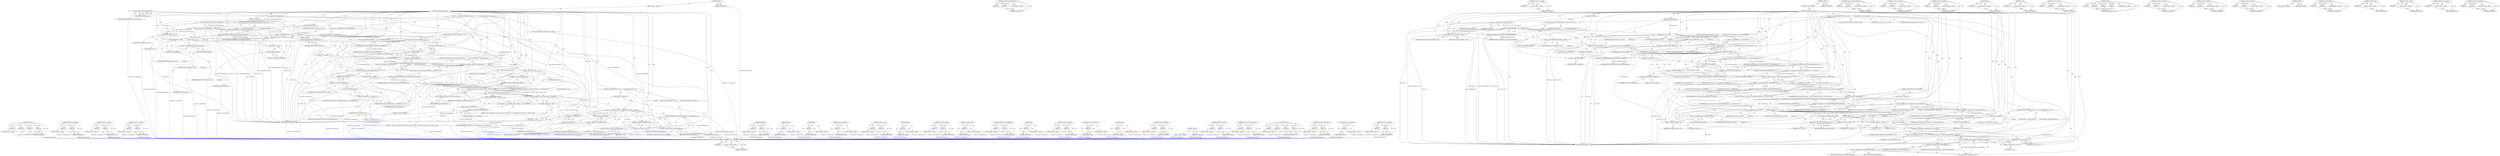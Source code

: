 digraph "&lt;operator&gt;.assignment" {
vulnerable_231 [label=<(METHOD,&lt;operator&gt;.logicalNot)>];
vulnerable_232 [label=<(PARAM,p1)>];
vulnerable_233 [label=<(BLOCK,&lt;empty&gt;,&lt;empty&gt;)>];
vulnerable_234 [label=<(METHOD_RETURN,ANY)>];
vulnerable_185 [label=<(METHOD,&lt;operator&gt;.indirectFieldAccess)>];
vulnerable_186 [label=<(PARAM,p1)>];
vulnerable_187 [label=<(PARAM,p2)>];
vulnerable_188 [label=<(BLOCK,&lt;empty&gt;,&lt;empty&gt;)>];
vulnerable_189 [label=<(METHOD_RETURN,ANY)>];
vulnerable_208 [label=<(METHOD,&lt;operator&gt;.addressOf)>];
vulnerable_209 [label=<(PARAM,p1)>];
vulnerable_210 [label=<(BLOCK,&lt;empty&gt;,&lt;empty&gt;)>];
vulnerable_211 [label=<(METHOD_RETURN,ANY)>];
vulnerable_6 [label=<(METHOD,&lt;global&gt;)<SUB>1</SUB>>];
vulnerable_7 [label=<(BLOCK,&lt;empty&gt;,&lt;empty&gt;)<SUB>1</SUB>>];
vulnerable_8 [label=<(METHOD,setTimeToSampleParams)<SUB>1</SUB>>];
vulnerable_9 [label=<(PARAM,off64_t data_offset)<SUB>2</SUB>>];
vulnerable_10 [label=<(PARAM,size_t data_size)<SUB>2</SUB>>];
vulnerable_11 [label=<(BLOCK,{
    if (mTimeToSample != NULL || data_size &lt; ...,{
    if (mTimeToSample != NULL || data_size &lt; ...)<SUB>2</SUB>>];
vulnerable_12 [label=<(CONTROL_STRUCTURE,IF,if (mTimeToSample != NULL || data_size &lt; 8))<SUB>3</SUB>>];
vulnerable_13 [label=<(&lt;operator&gt;.logicalOr,mTimeToSample != NULL || data_size &lt; 8)<SUB>3</SUB>>];
vulnerable_14 [label=<(&lt;operator&gt;.notEquals,mTimeToSample != NULL)<SUB>3</SUB>>];
vulnerable_15 [label=<(IDENTIFIER,mTimeToSample,mTimeToSample != NULL)<SUB>3</SUB>>];
vulnerable_16 [label=<(IDENTIFIER,NULL,mTimeToSample != NULL)<SUB>3</SUB>>];
vulnerable_17 [label=<(&lt;operator&gt;.lessThan,data_size &lt; 8)<SUB>3</SUB>>];
vulnerable_18 [label=<(IDENTIFIER,data_size,data_size &lt; 8)<SUB>3</SUB>>];
vulnerable_19 [label=<(LITERAL,8,data_size &lt; 8)<SUB>3</SUB>>];
vulnerable_20 [label=<(BLOCK,{
         return ERROR_MALFORMED;
     },{
         return ERROR_MALFORMED;
     })<SUB>3</SUB>>];
vulnerable_21 [label=<(RETURN,return ERROR_MALFORMED;,return ERROR_MALFORMED;)<SUB>4</SUB>>];
vulnerable_22 [label=<(IDENTIFIER,ERROR_MALFORMED,return ERROR_MALFORMED;)<SUB>4</SUB>>];
vulnerable_23 [label="<(LOCAL,uint8_t[8] header: uint8_t[8])<SUB>7</SUB>>"];
vulnerable_24 [label=<(CONTROL_STRUCTURE,IF,if (mDataSource-&gt;readAt(
                data_offset, header, sizeof(header)) &lt; (ssize_t)sizeof(header)))<SUB>8</SUB>>];
vulnerable_25 [label=<(&lt;operator&gt;.lessThan,mDataSource-&gt;readAt(
                data_offse...)<SUB>8</SUB>>];
vulnerable_26 [label=<(readAt,mDataSource-&gt;readAt(
                data_offse...)<SUB>8</SUB>>];
vulnerable_27 [label=<(&lt;operator&gt;.indirectFieldAccess,mDataSource-&gt;readAt)<SUB>8</SUB>>];
vulnerable_28 [label=<(IDENTIFIER,mDataSource,mDataSource-&gt;readAt(
                data_offse...)<SUB>8</SUB>>];
vulnerable_29 [label=<(FIELD_IDENTIFIER,readAt,readAt)<SUB>8</SUB>>];
vulnerable_30 [label=<(IDENTIFIER,data_offset,mDataSource-&gt;readAt(
                data_offse...)<SUB>9</SUB>>];
vulnerable_31 [label=<(IDENTIFIER,header,mDataSource-&gt;readAt(
                data_offse...)<SUB>9</SUB>>];
vulnerable_32 [label=<(&lt;operator&gt;.sizeOf,sizeof(header))<SUB>9</SUB>>];
vulnerable_33 [label=<(IDENTIFIER,header,sizeof(header))<SUB>9</SUB>>];
vulnerable_34 [label=<(&lt;operator&gt;.cast,(ssize_t)sizeof(header))<SUB>9</SUB>>];
vulnerable_35 [label=<(UNKNOWN,ssize_t,ssize_t)<SUB>9</SUB>>];
vulnerable_36 [label=<(&lt;operator&gt;.sizeOf,sizeof(header))<SUB>9</SUB>>];
vulnerable_37 [label=<(IDENTIFIER,header,sizeof(header))<SUB>9</SUB>>];
vulnerable_38 [label=<(BLOCK,{
 return ERROR_IO;
 },{
 return ERROR_IO;
 })<SUB>9</SUB>>];
vulnerable_39 [label=<(RETURN,return ERROR_IO;,return ERROR_IO;)<SUB>10</SUB>>];
vulnerable_40 [label=<(IDENTIFIER,ERROR_IO,return ERROR_IO;)<SUB>10</SUB>>];
vulnerable_41 [label=<(CONTROL_STRUCTURE,IF,if (U32_AT(header) != 0))<SUB>13</SUB>>];
vulnerable_42 [label=<(&lt;operator&gt;.notEquals,U32_AT(header) != 0)<SUB>13</SUB>>];
vulnerable_43 [label=<(U32_AT,U32_AT(header))<SUB>13</SUB>>];
vulnerable_44 [label=<(IDENTIFIER,header,U32_AT(header))<SUB>13</SUB>>];
vulnerable_45 [label=<(LITERAL,0,U32_AT(header) != 0)<SUB>13</SUB>>];
vulnerable_46 [label=<(BLOCK,{
 return ERROR_MALFORMED;

     },{
 return ERROR_MALFORMED;

     })<SUB>13</SUB>>];
vulnerable_47 [label=<(RETURN,return ERROR_MALFORMED;,return ERROR_MALFORMED;)<SUB>14</SUB>>];
vulnerable_48 [label=<(IDENTIFIER,ERROR_MALFORMED,return ERROR_MALFORMED;)<SUB>14</SUB>>];
vulnerable_49 [label=<(&lt;operator&gt;.assignment,mTimeToSampleCount = U32_AT(&amp;header[4]))<SUB>18</SUB>>];
vulnerable_50 [label=<(IDENTIFIER,mTimeToSampleCount,mTimeToSampleCount = U32_AT(&amp;header[4]))<SUB>18</SUB>>];
vulnerable_51 [label=<(U32_AT,U32_AT(&amp;header[4]))<SUB>18</SUB>>];
vulnerable_52 [label=<(&lt;operator&gt;.addressOf,&amp;header[4])<SUB>18</SUB>>];
vulnerable_53 [label=<(&lt;operator&gt;.indirectIndexAccess,header[4])<SUB>18</SUB>>];
vulnerable_54 [label=<(IDENTIFIER,header,U32_AT(&amp;header[4]))<SUB>18</SUB>>];
vulnerable_55 [label=<(LITERAL,4,U32_AT(&amp;header[4]))<SUB>18</SUB>>];
vulnerable_56 [label="<(LOCAL,uint64_t allocSize: uint64_t)<SUB>19</SUB>>"];
vulnerable_57 [label=<(&lt;operator&gt;.assignment,allocSize = (uint64_t)mTimeToSampleCount * 2 * ...)<SUB>19</SUB>>];
vulnerable_58 [label=<(IDENTIFIER,allocSize,allocSize = (uint64_t)mTimeToSampleCount * 2 * ...)<SUB>19</SUB>>];
vulnerable_59 [label=<(&lt;operator&gt;.multiplication,(uint64_t)mTimeToSampleCount * 2 * sizeof(uint3...)<SUB>19</SUB>>];
vulnerable_60 [label=<(&lt;operator&gt;.multiplication,(uint64_t)mTimeToSampleCount * 2)<SUB>19</SUB>>];
vulnerable_61 [label=<(&lt;operator&gt;.cast,(uint64_t)mTimeToSampleCount)<SUB>19</SUB>>];
vulnerable_62 [label=<(UNKNOWN,uint64_t,uint64_t)<SUB>19</SUB>>];
vulnerable_63 [label=<(IDENTIFIER,mTimeToSampleCount,(uint64_t)mTimeToSampleCount)<SUB>19</SUB>>];
vulnerable_64 [label=<(LITERAL,2,(uint64_t)mTimeToSampleCount * 2)<SUB>19</SUB>>];
vulnerable_65 [label=<(&lt;operator&gt;.sizeOf,sizeof(uint32_t))<SUB>19</SUB>>];
vulnerable_66 [label=<(IDENTIFIER,uint32_t,sizeof(uint32_t))<SUB>19</SUB>>];
vulnerable_67 [label=<(CONTROL_STRUCTURE,IF,if (allocSize &gt; UINT32_MAX))<SUB>20</SUB>>];
vulnerable_68 [label=<(&lt;operator&gt;.greaterThan,allocSize &gt; UINT32_MAX)<SUB>20</SUB>>];
vulnerable_69 [label=<(IDENTIFIER,allocSize,allocSize &gt; UINT32_MAX)<SUB>20</SUB>>];
vulnerable_70 [label=<(IDENTIFIER,UINT32_MAX,allocSize &gt; UINT32_MAX)<SUB>20</SUB>>];
vulnerable_71 [label=<(BLOCK,{
         return ERROR_OUT_OF_RANGE;
     },{
         return ERROR_OUT_OF_RANGE;
     })<SUB>20</SUB>>];
vulnerable_72 [label=<(RETURN,return ERROR_OUT_OF_RANGE;,return ERROR_OUT_OF_RANGE;)<SUB>21</SUB>>];
vulnerable_73 [label=<(IDENTIFIER,ERROR_OUT_OF_RANGE,return ERROR_OUT_OF_RANGE;)<SUB>21</SUB>>];
vulnerable_74 [label="<(&lt;operator&gt;.assignment,mTimeToSample = new (std::nothrow) uint32_t[mTi...)<SUB>23</SUB>>"];
vulnerable_75 [label="<(IDENTIFIER,mTimeToSample,mTimeToSample = new (std::nothrow) uint32_t[mTi...)<SUB>23</SUB>>"];
vulnerable_76 [label="<(&lt;operator&gt;.new,new (std::nothrow) uint32_t[mTimeToSampleCount ...)<SUB>23</SUB>>"];
vulnerable_77 [label="<(IDENTIFIER,uint32_t,new (std::nothrow) uint32_t[mTimeToSampleCount ...)<SUB>23</SUB>>"];
vulnerable_78 [label=<(CONTROL_STRUCTURE,IF,if (!mTimeToSample))<SUB>24</SUB>>];
vulnerable_79 [label=<(&lt;operator&gt;.logicalNot,!mTimeToSample)<SUB>24</SUB>>];
vulnerable_80 [label=<(IDENTIFIER,mTimeToSample,!mTimeToSample)<SUB>24</SUB>>];
vulnerable_81 [label=<(BLOCK,&lt;empty&gt;,&lt;empty&gt;)<SUB>25</SUB>>];
vulnerable_82 [label=<(RETURN,return ERROR_OUT_OF_RANGE;,return ERROR_OUT_OF_RANGE;)<SUB>25</SUB>>];
vulnerable_83 [label=<(IDENTIFIER,ERROR_OUT_OF_RANGE,return ERROR_OUT_OF_RANGE;)<SUB>25</SUB>>];
vulnerable_84 [label="<(LOCAL,size_t size: size_t)<SUB>27</SUB>>"];
vulnerable_85 [label=<(&lt;operator&gt;.assignment,size = sizeof(uint32_t) * mTimeToSampleCount * 2)<SUB>27</SUB>>];
vulnerable_86 [label=<(IDENTIFIER,size,size = sizeof(uint32_t) * mTimeToSampleCount * 2)<SUB>27</SUB>>];
vulnerable_87 [label=<(&lt;operator&gt;.multiplication,sizeof(uint32_t) * mTimeToSampleCount * 2)<SUB>27</SUB>>];
vulnerable_88 [label=<(&lt;operator&gt;.multiplication,sizeof(uint32_t) * mTimeToSampleCount)<SUB>27</SUB>>];
vulnerable_89 [label=<(&lt;operator&gt;.sizeOf,sizeof(uint32_t))<SUB>27</SUB>>];
vulnerable_90 [label=<(IDENTIFIER,uint32_t,sizeof(uint32_t))<SUB>27</SUB>>];
vulnerable_91 [label=<(IDENTIFIER,mTimeToSampleCount,sizeof(uint32_t) * mTimeToSampleCount)<SUB>27</SUB>>];
vulnerable_92 [label=<(LITERAL,2,sizeof(uint32_t) * mTimeToSampleCount * 2)<SUB>27</SUB>>];
vulnerable_93 [label=<(CONTROL_STRUCTURE,IF,if (mDataSource-&gt;readAt(
                data_offset + 8, mTimeToSample, size) &lt; (ssize_t)size))<SUB>28</SUB>>];
vulnerable_94 [label=<(&lt;operator&gt;.lessThan,mDataSource-&gt;readAt(
                data_offse...)<SUB>28</SUB>>];
vulnerable_95 [label=<(readAt,mDataSource-&gt;readAt(
                data_offse...)<SUB>28</SUB>>];
vulnerable_96 [label=<(&lt;operator&gt;.indirectFieldAccess,mDataSource-&gt;readAt)<SUB>28</SUB>>];
vulnerable_97 [label=<(IDENTIFIER,mDataSource,mDataSource-&gt;readAt(
                data_offse...)<SUB>28</SUB>>];
vulnerable_98 [label=<(FIELD_IDENTIFIER,readAt,readAt)<SUB>28</SUB>>];
vulnerable_99 [label=<(&lt;operator&gt;.addition,data_offset + 8)<SUB>29</SUB>>];
vulnerable_100 [label=<(IDENTIFIER,data_offset,data_offset + 8)<SUB>29</SUB>>];
vulnerable_101 [label=<(LITERAL,8,data_offset + 8)<SUB>29</SUB>>];
vulnerable_102 [label=<(IDENTIFIER,mTimeToSample,mDataSource-&gt;readAt(
                data_offse...)<SUB>29</SUB>>];
vulnerable_103 [label=<(IDENTIFIER,size,mDataSource-&gt;readAt(
                data_offse...)<SUB>29</SUB>>];
vulnerable_104 [label=<(&lt;operator&gt;.cast,(ssize_t)size)<SUB>29</SUB>>];
vulnerable_105 [label=<(UNKNOWN,ssize_t,ssize_t)<SUB>29</SUB>>];
vulnerable_106 [label=<(IDENTIFIER,size,(ssize_t)size)<SUB>29</SUB>>];
vulnerable_107 [label=<(BLOCK,{
         return ERROR_IO;
     },{
         return ERROR_IO;
     })<SUB>29</SUB>>];
vulnerable_108 [label=<(RETURN,return ERROR_IO;,return ERROR_IO;)<SUB>30</SUB>>];
vulnerable_109 [label=<(IDENTIFIER,ERROR_IO,return ERROR_IO;)<SUB>30</SUB>>];
vulnerable_110 [label=<(CONTROL_STRUCTURE,FOR,for (uint32_t i = 0;i &lt; mTimeToSampleCount * 2;++i))<SUB>33</SUB>>];
vulnerable_111 [label=<(BLOCK,&lt;empty&gt;,&lt;empty&gt;)<SUB>33</SUB>>];
vulnerable_112 [label="<(LOCAL,uint32_t i: uint32_t)<SUB>33</SUB>>"];
vulnerable_113 [label=<(&lt;operator&gt;.assignment,i = 0)<SUB>33</SUB>>];
vulnerable_114 [label=<(IDENTIFIER,i,i = 0)<SUB>33</SUB>>];
vulnerable_115 [label=<(LITERAL,0,i = 0)<SUB>33</SUB>>];
vulnerable_116 [label=<(&lt;operator&gt;.lessThan,i &lt; mTimeToSampleCount * 2)<SUB>33</SUB>>];
vulnerable_117 [label=<(IDENTIFIER,i,i &lt; mTimeToSampleCount * 2)<SUB>33</SUB>>];
vulnerable_118 [label=<(&lt;operator&gt;.multiplication,mTimeToSampleCount * 2)<SUB>33</SUB>>];
vulnerable_119 [label=<(IDENTIFIER,mTimeToSampleCount,mTimeToSampleCount * 2)<SUB>33</SUB>>];
vulnerable_120 [label=<(LITERAL,2,mTimeToSampleCount * 2)<SUB>33</SUB>>];
vulnerable_121 [label=<(&lt;operator&gt;.preIncrement,++i)<SUB>33</SUB>>];
vulnerable_122 [label=<(IDENTIFIER,i,++i)<SUB>33</SUB>>];
vulnerable_123 [label=<(BLOCK,{
        mTimeToSample[i] = ntohl(mTimeToSampl...,{
        mTimeToSample[i] = ntohl(mTimeToSampl...)<SUB>33</SUB>>];
vulnerable_124 [label=<(&lt;operator&gt;.assignment,mTimeToSample[i] = ntohl(mTimeToSample[i]))<SUB>34</SUB>>];
vulnerable_125 [label=<(&lt;operator&gt;.indirectIndexAccess,mTimeToSample[i])<SUB>34</SUB>>];
vulnerable_126 [label=<(IDENTIFIER,mTimeToSample,mTimeToSample[i] = ntohl(mTimeToSample[i]))<SUB>34</SUB>>];
vulnerable_127 [label=<(IDENTIFIER,i,mTimeToSample[i] = ntohl(mTimeToSample[i]))<SUB>34</SUB>>];
vulnerable_128 [label=<(ntohl,ntohl(mTimeToSample[i]))<SUB>34</SUB>>];
vulnerable_129 [label=<(&lt;operator&gt;.indirectIndexAccess,mTimeToSample[i])<SUB>34</SUB>>];
vulnerable_130 [label=<(IDENTIFIER,mTimeToSample,ntohl(mTimeToSample[i]))<SUB>34</SUB>>];
vulnerable_131 [label=<(IDENTIFIER,i,ntohl(mTimeToSample[i]))<SUB>34</SUB>>];
vulnerable_132 [label=<(RETURN,return OK;,return OK;)<SUB>36</SUB>>];
vulnerable_133 [label=<(IDENTIFIER,OK,return OK;)<SUB>36</SUB>>];
vulnerable_134 [label=<(METHOD_RETURN,status_t)<SUB>1</SUB>>];
vulnerable_136 [label=<(METHOD_RETURN,ANY)<SUB>1</SUB>>];
vulnerable_212 [label=<(METHOD,&lt;operator&gt;.indirectIndexAccess)>];
vulnerable_213 [label=<(PARAM,p1)>];
vulnerable_214 [label=<(PARAM,p2)>];
vulnerable_215 [label=<(BLOCK,&lt;empty&gt;,&lt;empty&gt;)>];
vulnerable_216 [label=<(METHOD_RETURN,ANY)>];
vulnerable_168 [label=<(METHOD,&lt;operator&gt;.notEquals)>];
vulnerable_169 [label=<(PARAM,p1)>];
vulnerable_170 [label=<(PARAM,p2)>];
vulnerable_171 [label=<(BLOCK,&lt;empty&gt;,&lt;empty&gt;)>];
vulnerable_172 [label=<(METHOD_RETURN,ANY)>];
vulnerable_203 [label=<(METHOD,&lt;operator&gt;.assignment)>];
vulnerable_204 [label=<(PARAM,p1)>];
vulnerable_205 [label=<(PARAM,p2)>];
vulnerable_206 [label=<(BLOCK,&lt;empty&gt;,&lt;empty&gt;)>];
vulnerable_207 [label=<(METHOD_RETURN,ANY)>];
vulnerable_244 [label=<(METHOD,ntohl)>];
vulnerable_245 [label=<(PARAM,p1)>];
vulnerable_246 [label=<(BLOCK,&lt;empty&gt;,&lt;empty&gt;)>];
vulnerable_247 [label=<(METHOD_RETURN,ANY)>];
vulnerable_199 [label=<(METHOD,U32_AT)>];
vulnerable_200 [label=<(PARAM,p1)>];
vulnerable_201 [label=<(BLOCK,&lt;empty&gt;,&lt;empty&gt;)>];
vulnerable_202 [label=<(METHOD_RETURN,ANY)>];
vulnerable_194 [label=<(METHOD,&lt;operator&gt;.cast)>];
vulnerable_195 [label=<(PARAM,p1)>];
vulnerable_196 [label=<(PARAM,p2)>];
vulnerable_197 [label=<(BLOCK,&lt;empty&gt;,&lt;empty&gt;)>];
vulnerable_198 [label=<(METHOD_RETURN,ANY)>];
vulnerable_178 [label=<(METHOD,readAt)>];
vulnerable_179 [label=<(PARAM,p1)>];
vulnerable_180 [label=<(PARAM,p2)>];
vulnerable_181 [label=<(PARAM,p3)>];
vulnerable_182 [label=<(PARAM,p4)>];
vulnerable_183 [label=<(BLOCK,&lt;empty&gt;,&lt;empty&gt;)>];
vulnerable_184 [label=<(METHOD_RETURN,ANY)>];
vulnerable_222 [label=<(METHOD,&lt;operator&gt;.greaterThan)>];
vulnerable_223 [label=<(PARAM,p1)>];
vulnerable_224 [label=<(PARAM,p2)>];
vulnerable_225 [label=<(BLOCK,&lt;empty&gt;,&lt;empty&gt;)>];
vulnerable_226 [label=<(METHOD_RETURN,ANY)>];
vulnerable_173 [label=<(METHOD,&lt;operator&gt;.lessThan)>];
vulnerable_174 [label=<(PARAM,p1)>];
vulnerable_175 [label=<(PARAM,p2)>];
vulnerable_176 [label=<(BLOCK,&lt;empty&gt;,&lt;empty&gt;)>];
vulnerable_177 [label=<(METHOD_RETURN,ANY)>];
vulnerable_163 [label=<(METHOD,&lt;operator&gt;.logicalOr)>];
vulnerable_164 [label=<(PARAM,p1)>];
vulnerable_165 [label=<(PARAM,p2)>];
vulnerable_166 [label=<(BLOCK,&lt;empty&gt;,&lt;empty&gt;)>];
vulnerable_167 [label=<(METHOD_RETURN,ANY)>];
vulnerable_157 [label=<(METHOD,&lt;global&gt;)<SUB>1</SUB>>];
vulnerable_158 [label=<(BLOCK,&lt;empty&gt;,&lt;empty&gt;)>];
vulnerable_159 [label=<(METHOD_RETURN,ANY)>];
vulnerable_235 [label=<(METHOD,&lt;operator&gt;.addition)>];
vulnerable_236 [label=<(PARAM,p1)>];
vulnerable_237 [label=<(PARAM,p2)>];
vulnerable_238 [label=<(BLOCK,&lt;empty&gt;,&lt;empty&gt;)>];
vulnerable_239 [label=<(METHOD_RETURN,ANY)>];
vulnerable_227 [label=<(METHOD,&lt;operator&gt;.new)>];
vulnerable_228 [label=<(PARAM,p1)>];
vulnerable_229 [label=<(BLOCK,&lt;empty&gt;,&lt;empty&gt;)>];
vulnerable_230 [label=<(METHOD_RETURN,ANY)>];
vulnerable_190 [label=<(METHOD,&lt;operator&gt;.sizeOf)>];
vulnerable_191 [label=<(PARAM,p1)>];
vulnerable_192 [label=<(BLOCK,&lt;empty&gt;,&lt;empty&gt;)>];
vulnerable_193 [label=<(METHOD_RETURN,ANY)>];
vulnerable_240 [label=<(METHOD,&lt;operator&gt;.preIncrement)>];
vulnerable_241 [label=<(PARAM,p1)>];
vulnerable_242 [label=<(BLOCK,&lt;empty&gt;,&lt;empty&gt;)>];
vulnerable_243 [label=<(METHOD_RETURN,ANY)>];
vulnerable_217 [label=<(METHOD,&lt;operator&gt;.multiplication)>];
vulnerable_218 [label=<(PARAM,p1)>];
vulnerable_219 [label=<(PARAM,p2)>];
vulnerable_220 [label=<(BLOCK,&lt;empty&gt;,&lt;empty&gt;)>];
vulnerable_221 [label=<(METHOD_RETURN,ANY)>];
fixed_239 [label=<(METHOD,getVector)>];
fixed_240 [label=<(PARAM,p1)>];
fixed_241 [label=<(PARAM,p2)>];
fixed_242 [label=<(PARAM,p3)>];
fixed_243 [label=<(PARAM,p4)>];
fixed_244 [label=<(BLOCK,&lt;empty&gt;,&lt;empty&gt;)>];
fixed_245 [label=<(METHOD_RETURN,ANY)>];
fixed_220 [label=<(METHOD,&lt;operator&gt;.greaterThan)>];
fixed_221 [label=<(PARAM,p1)>];
fixed_222 [label=<(PARAM,p2)>];
fixed_223 [label=<(BLOCK,&lt;empty&gt;,&lt;empty&gt;)>];
fixed_224 [label=<(METHOD_RETURN,ANY)>];
fixed_171 [label=<(METHOD,&lt;operator&gt;.lessThan)>];
fixed_172 [label=<(PARAM,p1)>];
fixed_173 [label=<(PARAM,p2)>];
fixed_174 [label=<(BLOCK,&lt;empty&gt;,&lt;empty&gt;)>];
fixed_175 [label=<(METHOD_RETURN,ANY)>];
fixed_197 [label=<(METHOD,&lt;operator&gt;.notEquals)>];
fixed_198 [label=<(PARAM,p1)>];
fixed_199 [label=<(PARAM,p2)>];
fixed_200 [label=<(BLOCK,&lt;empty&gt;,&lt;empty&gt;)>];
fixed_201 [label=<(METHOD_RETURN,ANY)>];
fixed_6 [label=<(METHOD,&lt;global&gt;)<SUB>1</SUB>>];
fixed_7 [label=<(BLOCK,&lt;empty&gt;,&lt;empty&gt;)<SUB>1</SUB>>];
fixed_8 [label=<(METHOD,setTimeToSampleParams)<SUB>1</SUB>>];
fixed_9 [label=<(PARAM,off64_t data_offset)<SUB>2</SUB>>];
fixed_10 [label=<(PARAM,size_t data_size)<SUB>2</SUB>>];
fixed_11 [label=<(BLOCK,{
    if (!mTimeToSample.empty() || data_size &lt;...,{
    if (!mTimeToSample.empty() || data_size &lt;...)<SUB>2</SUB>>];
fixed_12 [label=<(CONTROL_STRUCTURE,IF,if (!mTimeToSample.empty() || data_size &lt; 8))<SUB>3</SUB>>];
fixed_13 [label=<(&lt;operator&gt;.logicalOr,!mTimeToSample.empty() || data_size &lt; 8)<SUB>3</SUB>>];
fixed_14 [label=<(&lt;operator&gt;.logicalNot,!mTimeToSample.empty())<SUB>3</SUB>>];
fixed_15 [label=<(empty,mTimeToSample.empty())<SUB>3</SUB>>];
fixed_16 [label=<(&lt;operator&gt;.fieldAccess,mTimeToSample.empty)<SUB>3</SUB>>];
fixed_17 [label=<(IDENTIFIER,mTimeToSample,mTimeToSample.empty())<SUB>3</SUB>>];
fixed_18 [label=<(FIELD_IDENTIFIER,empty,empty)<SUB>3</SUB>>];
fixed_19 [label=<(&lt;operator&gt;.lessThan,data_size &lt; 8)<SUB>3</SUB>>];
fixed_20 [label=<(IDENTIFIER,data_size,data_size &lt; 8)<SUB>3</SUB>>];
fixed_21 [label=<(LITERAL,8,data_size &lt; 8)<SUB>3</SUB>>];
fixed_22 [label=<(BLOCK,{
         return ERROR_MALFORMED;
     },{
         return ERROR_MALFORMED;
     })<SUB>3</SUB>>];
fixed_23 [label=<(RETURN,return ERROR_MALFORMED;,return ERROR_MALFORMED;)<SUB>4</SUB>>];
fixed_24 [label=<(IDENTIFIER,ERROR_MALFORMED,return ERROR_MALFORMED;)<SUB>4</SUB>>];
fixed_25 [label="<(LOCAL,uint8_t[8] header: uint8_t[8])<SUB>7</SUB>>"];
fixed_26 [label=<(CONTROL_STRUCTURE,IF,if (mDataSource-&gt;readAt(
                data_offset, header, sizeof(header)) &lt; (ssize_t)sizeof(header)))<SUB>8</SUB>>];
fixed_27 [label=<(&lt;operator&gt;.lessThan,mDataSource-&gt;readAt(
                data_offse...)<SUB>8</SUB>>];
fixed_28 [label=<(readAt,mDataSource-&gt;readAt(
                data_offse...)<SUB>8</SUB>>];
fixed_29 [label=<(&lt;operator&gt;.indirectFieldAccess,mDataSource-&gt;readAt)<SUB>8</SUB>>];
fixed_30 [label=<(IDENTIFIER,mDataSource,mDataSource-&gt;readAt(
                data_offse...)<SUB>8</SUB>>];
fixed_31 [label=<(FIELD_IDENTIFIER,readAt,readAt)<SUB>8</SUB>>];
fixed_32 [label=<(IDENTIFIER,data_offset,mDataSource-&gt;readAt(
                data_offse...)<SUB>9</SUB>>];
fixed_33 [label=<(IDENTIFIER,header,mDataSource-&gt;readAt(
                data_offse...)<SUB>9</SUB>>];
fixed_34 [label=<(&lt;operator&gt;.sizeOf,sizeof(header))<SUB>9</SUB>>];
fixed_35 [label=<(IDENTIFIER,header,sizeof(header))<SUB>9</SUB>>];
fixed_36 [label=<(&lt;operator&gt;.cast,(ssize_t)sizeof(header))<SUB>9</SUB>>];
fixed_37 [label=<(UNKNOWN,ssize_t,ssize_t)<SUB>9</SUB>>];
fixed_38 [label=<(&lt;operator&gt;.sizeOf,sizeof(header))<SUB>9</SUB>>];
fixed_39 [label=<(IDENTIFIER,header,sizeof(header))<SUB>9</SUB>>];
fixed_40 [label=<(BLOCK,{
 return ERROR_IO;
 },{
 return ERROR_IO;
 })<SUB>9</SUB>>];
fixed_41 [label=<(RETURN,return ERROR_IO;,return ERROR_IO;)<SUB>10</SUB>>];
fixed_42 [label=<(IDENTIFIER,ERROR_IO,return ERROR_IO;)<SUB>10</SUB>>];
fixed_43 [label=<(CONTROL_STRUCTURE,IF,if (U32_AT(header) != 0))<SUB>13</SUB>>];
fixed_44 [label=<(&lt;operator&gt;.notEquals,U32_AT(header) != 0)<SUB>13</SUB>>];
fixed_45 [label=<(U32_AT,U32_AT(header))<SUB>13</SUB>>];
fixed_46 [label=<(IDENTIFIER,header,U32_AT(header))<SUB>13</SUB>>];
fixed_47 [label=<(LITERAL,0,U32_AT(header) != 0)<SUB>13</SUB>>];
fixed_48 [label=<(BLOCK,{
 return ERROR_MALFORMED;

     },{
 return ERROR_MALFORMED;

     })<SUB>13</SUB>>];
fixed_49 [label=<(RETURN,return ERROR_MALFORMED;,return ERROR_MALFORMED;)<SUB>14</SUB>>];
fixed_50 [label=<(IDENTIFIER,ERROR_MALFORMED,return ERROR_MALFORMED;)<SUB>14</SUB>>];
fixed_51 [label=<(&lt;operator&gt;.assignment,mTimeToSampleCount = U32_AT(&amp;header[4]))<SUB>18</SUB>>];
fixed_52 [label=<(IDENTIFIER,mTimeToSampleCount,mTimeToSampleCount = U32_AT(&amp;header[4]))<SUB>18</SUB>>];
fixed_53 [label=<(U32_AT,U32_AT(&amp;header[4]))<SUB>18</SUB>>];
fixed_54 [label=<(&lt;operator&gt;.addressOf,&amp;header[4])<SUB>18</SUB>>];
fixed_55 [label=<(&lt;operator&gt;.indirectIndexAccess,header[4])<SUB>18</SUB>>];
fixed_56 [label=<(IDENTIFIER,header,U32_AT(&amp;header[4]))<SUB>18</SUB>>];
fixed_57 [label=<(LITERAL,4,U32_AT(&amp;header[4]))<SUB>18</SUB>>];
fixed_58 [label=<(CONTROL_STRUCTURE,IF,if ((uint64_t)mTimeToSampleCount &gt;
        (uint64_t)UINT32_MAX / (2 * sizeof(uint32_t))))<SUB>19</SUB>>];
fixed_59 [label=<(&lt;operator&gt;.greaterThan,(uint64_t)mTimeToSampleCount &gt;
        (uint64_...)<SUB>19</SUB>>];
fixed_60 [label=<(&lt;operator&gt;.cast,(uint64_t)mTimeToSampleCount)<SUB>19</SUB>>];
fixed_61 [label=<(UNKNOWN,uint64_t,uint64_t)<SUB>19</SUB>>];
fixed_62 [label=<(IDENTIFIER,mTimeToSampleCount,(uint64_t)mTimeToSampleCount)<SUB>19</SUB>>];
fixed_63 [label=<(&lt;operator&gt;.division,(uint64_t)UINT32_MAX / (2 * sizeof(uint32_t)))<SUB>20</SUB>>];
fixed_64 [label=<(&lt;operator&gt;.cast,(uint64_t)UINT32_MAX)<SUB>20</SUB>>];
fixed_65 [label=<(UNKNOWN,uint64_t,uint64_t)<SUB>20</SUB>>];
fixed_66 [label=<(IDENTIFIER,UINT32_MAX,(uint64_t)UINT32_MAX)<SUB>20</SUB>>];
fixed_67 [label=<(&lt;operator&gt;.multiplication,2 * sizeof(uint32_t))<SUB>20</SUB>>];
fixed_68 [label=<(LITERAL,2,2 * sizeof(uint32_t))<SUB>20</SUB>>];
fixed_69 [label=<(&lt;operator&gt;.sizeOf,sizeof(uint32_t))<SUB>20</SUB>>];
fixed_70 [label=<(IDENTIFIER,uint32_t,sizeof(uint32_t))<SUB>20</SUB>>];
fixed_71 [label=<(BLOCK,{
        // Choose this bound because
        ...,{
        // Choose this bound because
        ...)<SUB>20</SUB>>];
fixed_72 [label="<(ALOGE,ALOGE(&quot;  Error: Time-to-sample table size too l...)<SUB>27</SUB>>"];
fixed_73 [label="<(LITERAL,&quot;  Error: Time-to-sample table size too large.&quot;,ALOGE(&quot;  Error: Time-to-sample table size too l...)<SUB>27</SUB>>"];
fixed_74 [label=<(RETURN,return ERROR_OUT_OF_RANGE;,return ERROR_OUT_OF_RANGE;)<SUB>29</SUB>>];
fixed_75 [label=<(IDENTIFIER,ERROR_OUT_OF_RANGE,return ERROR_OUT_OF_RANGE;)<SUB>29</SUB>>];
fixed_76 [label=<(CONTROL_STRUCTURE,IF,if (!mDataSource-&gt;getVector(data_offset + 8, &amp;mTimeToSample,
                                mTimeToSampleCount * 2)))<SUB>34</SUB>>];
fixed_77 [label=<(&lt;operator&gt;.logicalNot,!mDataSource-&gt;getVector(data_offset + 8, &amp;mTime...)<SUB>34</SUB>>];
fixed_78 [label=<(getVector,mDataSource-&gt;getVector(data_offset + 8, &amp;mTimeT...)<SUB>34</SUB>>];
fixed_79 [label=<(&lt;operator&gt;.indirectFieldAccess,mDataSource-&gt;getVector)<SUB>34</SUB>>];
fixed_80 [label=<(IDENTIFIER,mDataSource,mDataSource-&gt;getVector(data_offset + 8, &amp;mTimeT...)<SUB>34</SUB>>];
fixed_81 [label=<(FIELD_IDENTIFIER,getVector,getVector)<SUB>34</SUB>>];
fixed_82 [label=<(&lt;operator&gt;.addition,data_offset + 8)<SUB>34</SUB>>];
fixed_83 [label=<(IDENTIFIER,data_offset,data_offset + 8)<SUB>34</SUB>>];
fixed_84 [label=<(LITERAL,8,data_offset + 8)<SUB>34</SUB>>];
fixed_85 [label=<(&lt;operator&gt;.addressOf,&amp;mTimeToSample)<SUB>34</SUB>>];
fixed_86 [label=<(IDENTIFIER,mTimeToSample,mDataSource-&gt;getVector(data_offset + 8, &amp;mTimeT...)<SUB>34</SUB>>];
fixed_87 [label=<(&lt;operator&gt;.multiplication,mTimeToSampleCount * 2)<SUB>35</SUB>>];
fixed_88 [label=<(IDENTIFIER,mTimeToSampleCount,mTimeToSampleCount * 2)<SUB>35</SUB>>];
fixed_89 [label=<(LITERAL,2,mTimeToSampleCount * 2)<SUB>35</SUB>>];
fixed_90 [label="<(BLOCK,{
        ALOGE(&quot;  Error: Incomplete data read ...,{
        ALOGE(&quot;  Error: Incomplete data read ...)<SUB>35</SUB>>"];
fixed_91 [label="<(ALOGE,ALOGE(&quot;  Error: Incomplete data read for time-t...)<SUB>36</SUB>>"];
fixed_92 [label="<(LITERAL,&quot;  Error: Incomplete data read for time-to-samp...,ALOGE(&quot;  Error: Incomplete data read for time-t...)<SUB>36</SUB>>"];
fixed_93 [label=<(RETURN,return ERROR_IO;,return ERROR_IO;)<SUB>37</SUB>>];
fixed_94 [label=<(IDENTIFIER,ERROR_IO,return ERROR_IO;)<SUB>37</SUB>>];
fixed_95 [label=<(CONTROL_STRUCTURE,FOR,for (size_t i = 0;i &lt; mTimeToSample.size();++i))<SUB>40</SUB>>];
fixed_96 [label=<(BLOCK,&lt;empty&gt;,&lt;empty&gt;)<SUB>40</SUB>>];
fixed_97 [label="<(LOCAL,size_t i: size_t)<SUB>40</SUB>>"];
fixed_98 [label=<(&lt;operator&gt;.assignment,i = 0)<SUB>40</SUB>>];
fixed_99 [label=<(IDENTIFIER,i,i = 0)<SUB>40</SUB>>];
fixed_100 [label=<(LITERAL,0,i = 0)<SUB>40</SUB>>];
fixed_101 [label=<(&lt;operator&gt;.lessThan,i &lt; mTimeToSample.size())<SUB>40</SUB>>];
fixed_102 [label=<(IDENTIFIER,i,i &lt; mTimeToSample.size())<SUB>40</SUB>>];
fixed_103 [label=<(size,mTimeToSample.size())<SUB>40</SUB>>];
fixed_104 [label=<(&lt;operator&gt;.fieldAccess,mTimeToSample.size)<SUB>40</SUB>>];
fixed_105 [label=<(IDENTIFIER,mTimeToSample,mTimeToSample.size())<SUB>40</SUB>>];
fixed_106 [label=<(FIELD_IDENTIFIER,size,size)<SUB>40</SUB>>];
fixed_107 [label=<(&lt;operator&gt;.preIncrement,++i)<SUB>40</SUB>>];
fixed_108 [label=<(IDENTIFIER,i,++i)<SUB>40</SUB>>];
fixed_109 [label=<(BLOCK,{
        mTimeToSample.editItemAt(i) = ntohl(m...,{
        mTimeToSample.editItemAt(i) = ntohl(m...)<SUB>40</SUB>>];
fixed_110 [label=<(&lt;operator&gt;.assignment,mTimeToSample.editItemAt(i) = ntohl(mTimeToSamp...)<SUB>41</SUB>>];
fixed_111 [label=<(editItemAt,mTimeToSample.editItemAt(i))<SUB>41</SUB>>];
fixed_112 [label=<(&lt;operator&gt;.fieldAccess,mTimeToSample.editItemAt)<SUB>41</SUB>>];
fixed_113 [label=<(IDENTIFIER,mTimeToSample,mTimeToSample.editItemAt(i))<SUB>41</SUB>>];
fixed_114 [label=<(FIELD_IDENTIFIER,editItemAt,editItemAt)<SUB>41</SUB>>];
fixed_115 [label=<(IDENTIFIER,i,mTimeToSample.editItemAt(i))<SUB>41</SUB>>];
fixed_116 [label=<(ntohl,ntohl(mTimeToSample[i]))<SUB>41</SUB>>];
fixed_117 [label=<(&lt;operator&gt;.indirectIndexAccess,mTimeToSample[i])<SUB>41</SUB>>];
fixed_118 [label=<(IDENTIFIER,mTimeToSample,ntohl(mTimeToSample[i]))<SUB>41</SUB>>];
fixed_119 [label=<(IDENTIFIER,i,ntohl(mTimeToSample[i]))<SUB>41</SUB>>];
fixed_120 [label=<(RETURN,return OK;,return OK;)<SUB>43</SUB>>];
fixed_121 [label=<(IDENTIFIER,OK,return OK;)<SUB>43</SUB>>];
fixed_122 [label=<(METHOD_RETURN,status_t)<SUB>1</SUB>>];
fixed_124 [label=<(METHOD_RETURN,ANY)<SUB>1</SUB>>];
fixed_259 [label=<(METHOD,editItemAt)>];
fixed_260 [label=<(PARAM,p1)>];
fixed_261 [label=<(PARAM,p2)>];
fixed_262 [label=<(BLOCK,&lt;empty&gt;,&lt;empty&gt;)>];
fixed_263 [label=<(METHOD_RETURN,ANY)>];
fixed_202 [label=<(METHOD,U32_AT)>];
fixed_203 [label=<(PARAM,p1)>];
fixed_204 [label=<(BLOCK,&lt;empty&gt;,&lt;empty&gt;)>];
fixed_205 [label=<(METHOD_RETURN,ANY)>];
fixed_264 [label=<(METHOD,ntohl)>];
fixed_265 [label=<(PARAM,p1)>];
fixed_266 [label=<(BLOCK,&lt;empty&gt;,&lt;empty&gt;)>];
fixed_267 [label=<(METHOD_RETURN,ANY)>];
fixed_158 [label=<(METHOD,&lt;operator&gt;.logicalNot)>];
fixed_159 [label=<(PARAM,p1)>];
fixed_160 [label=<(BLOCK,&lt;empty&gt;,&lt;empty&gt;)>];
fixed_161 [label=<(METHOD_RETURN,ANY)>];
fixed_192 [label=<(METHOD,&lt;operator&gt;.cast)>];
fixed_193 [label=<(PARAM,p1)>];
fixed_194 [label=<(PARAM,p2)>];
fixed_195 [label=<(BLOCK,&lt;empty&gt;,&lt;empty&gt;)>];
fixed_196 [label=<(METHOD_RETURN,ANY)>];
fixed_235 [label=<(METHOD,ALOGE)>];
fixed_236 [label=<(PARAM,p1)>];
fixed_237 [label=<(BLOCK,&lt;empty&gt;,&lt;empty&gt;)>];
fixed_238 [label=<(METHOD_RETURN,ANY)>];
fixed_246 [label=<(METHOD,&lt;operator&gt;.addition)>];
fixed_247 [label=<(PARAM,p1)>];
fixed_248 [label=<(PARAM,p2)>];
fixed_249 [label=<(BLOCK,&lt;empty&gt;,&lt;empty&gt;)>];
fixed_250 [label=<(METHOD_RETURN,ANY)>];
fixed_188 [label=<(METHOD,&lt;operator&gt;.sizeOf)>];
fixed_189 [label=<(PARAM,p1)>];
fixed_190 [label=<(BLOCK,&lt;empty&gt;,&lt;empty&gt;)>];
fixed_191 [label=<(METHOD_RETURN,ANY)>];
fixed_183 [label=<(METHOD,&lt;operator&gt;.indirectFieldAccess)>];
fixed_184 [label=<(PARAM,p1)>];
fixed_185 [label=<(PARAM,p2)>];
fixed_186 [label=<(BLOCK,&lt;empty&gt;,&lt;empty&gt;)>];
fixed_187 [label=<(METHOD_RETURN,ANY)>];
fixed_251 [label=<(METHOD,size)>];
fixed_252 [label=<(PARAM,p1)>];
fixed_253 [label=<(BLOCK,&lt;empty&gt;,&lt;empty&gt;)>];
fixed_254 [label=<(METHOD_RETURN,ANY)>];
fixed_166 [label=<(METHOD,&lt;operator&gt;.fieldAccess)>];
fixed_167 [label=<(PARAM,p1)>];
fixed_168 [label=<(PARAM,p2)>];
fixed_169 [label=<(BLOCK,&lt;empty&gt;,&lt;empty&gt;)>];
fixed_170 [label=<(METHOD_RETURN,ANY)>];
fixed_211 [label=<(METHOD,&lt;operator&gt;.addressOf)>];
fixed_212 [label=<(PARAM,p1)>];
fixed_213 [label=<(BLOCK,&lt;empty&gt;,&lt;empty&gt;)>];
fixed_214 [label=<(METHOD_RETURN,ANY)>];
fixed_162 [label=<(METHOD,empty)>];
fixed_163 [label=<(PARAM,p1)>];
fixed_164 [label=<(BLOCK,&lt;empty&gt;,&lt;empty&gt;)>];
fixed_165 [label=<(METHOD_RETURN,ANY)>];
fixed_153 [label=<(METHOD,&lt;operator&gt;.logicalOr)>];
fixed_154 [label=<(PARAM,p1)>];
fixed_155 [label=<(PARAM,p2)>];
fixed_156 [label=<(BLOCK,&lt;empty&gt;,&lt;empty&gt;)>];
fixed_157 [label=<(METHOD_RETURN,ANY)>];
fixed_147 [label=<(METHOD,&lt;global&gt;)<SUB>1</SUB>>];
fixed_148 [label=<(BLOCK,&lt;empty&gt;,&lt;empty&gt;)>];
fixed_149 [label=<(METHOD_RETURN,ANY)>];
fixed_225 [label=<(METHOD,&lt;operator&gt;.division)>];
fixed_226 [label=<(PARAM,p1)>];
fixed_227 [label=<(PARAM,p2)>];
fixed_228 [label=<(BLOCK,&lt;empty&gt;,&lt;empty&gt;)>];
fixed_229 [label=<(METHOD_RETURN,ANY)>];
fixed_215 [label=<(METHOD,&lt;operator&gt;.indirectIndexAccess)>];
fixed_216 [label=<(PARAM,p1)>];
fixed_217 [label=<(PARAM,p2)>];
fixed_218 [label=<(BLOCK,&lt;empty&gt;,&lt;empty&gt;)>];
fixed_219 [label=<(METHOD_RETURN,ANY)>];
fixed_176 [label=<(METHOD,readAt)>];
fixed_177 [label=<(PARAM,p1)>];
fixed_178 [label=<(PARAM,p2)>];
fixed_179 [label=<(PARAM,p3)>];
fixed_180 [label=<(PARAM,p4)>];
fixed_181 [label=<(BLOCK,&lt;empty&gt;,&lt;empty&gt;)>];
fixed_182 [label=<(METHOD_RETURN,ANY)>];
fixed_230 [label=<(METHOD,&lt;operator&gt;.multiplication)>];
fixed_231 [label=<(PARAM,p1)>];
fixed_232 [label=<(PARAM,p2)>];
fixed_233 [label=<(BLOCK,&lt;empty&gt;,&lt;empty&gt;)>];
fixed_234 [label=<(METHOD_RETURN,ANY)>];
fixed_255 [label=<(METHOD,&lt;operator&gt;.preIncrement)>];
fixed_256 [label=<(PARAM,p1)>];
fixed_257 [label=<(BLOCK,&lt;empty&gt;,&lt;empty&gt;)>];
fixed_258 [label=<(METHOD_RETURN,ANY)>];
fixed_206 [label=<(METHOD,&lt;operator&gt;.assignment)>];
fixed_207 [label=<(PARAM,p1)>];
fixed_208 [label=<(PARAM,p2)>];
fixed_209 [label=<(BLOCK,&lt;empty&gt;,&lt;empty&gt;)>];
fixed_210 [label=<(METHOD_RETURN,ANY)>];
vulnerable_231 -> vulnerable_232  [key=0, label="AST: "];
vulnerable_231 -> vulnerable_232  [key=1, label="DDG: "];
vulnerable_231 -> vulnerable_233  [key=0, label="AST: "];
vulnerable_231 -> vulnerable_234  [key=0, label="AST: "];
vulnerable_231 -> vulnerable_234  [key=1, label="CFG: "];
vulnerable_232 -> vulnerable_234  [key=0, label="DDG: p1"];
vulnerable_185 -> vulnerable_186  [key=0, label="AST: "];
vulnerable_185 -> vulnerable_186  [key=1, label="DDG: "];
vulnerable_185 -> vulnerable_188  [key=0, label="AST: "];
vulnerable_185 -> vulnerable_187  [key=0, label="AST: "];
vulnerable_185 -> vulnerable_187  [key=1, label="DDG: "];
vulnerable_185 -> vulnerable_189  [key=0, label="AST: "];
vulnerable_185 -> vulnerable_189  [key=1, label="CFG: "];
vulnerable_186 -> vulnerable_189  [key=0, label="DDG: p1"];
vulnerable_187 -> vulnerable_189  [key=0, label="DDG: p2"];
vulnerable_208 -> vulnerable_209  [key=0, label="AST: "];
vulnerable_208 -> vulnerable_209  [key=1, label="DDG: "];
vulnerable_208 -> vulnerable_210  [key=0, label="AST: "];
vulnerable_208 -> vulnerable_211  [key=0, label="AST: "];
vulnerable_208 -> vulnerable_211  [key=1, label="CFG: "];
vulnerable_209 -> vulnerable_211  [key=0, label="DDG: p1"];
vulnerable_6 -> vulnerable_7  [key=0, label="AST: "];
vulnerable_6 -> vulnerable_136  [key=0, label="AST: "];
vulnerable_6 -> vulnerable_136  [key=1, label="CFG: "];
vulnerable_7 -> vulnerable_8  [key=0, label="AST: "];
vulnerable_8 -> vulnerable_9  [key=0, label="AST: "];
vulnerable_8 -> vulnerable_9  [key=1, label="DDG: "];
vulnerable_8 -> vulnerable_10  [key=0, label="AST: "];
vulnerable_8 -> vulnerable_10  [key=1, label="DDG: "];
vulnerable_8 -> vulnerable_11  [key=0, label="AST: "];
vulnerable_8 -> vulnerable_134  [key=0, label="AST: "];
vulnerable_8 -> vulnerable_14  [key=0, label="CFG: "];
vulnerable_8 -> vulnerable_14  [key=1, label="DDG: "];
vulnerable_8 -> vulnerable_132  [key=0, label="DDG: "];
vulnerable_8 -> vulnerable_133  [key=0, label="DDG: "];
vulnerable_8 -> vulnerable_21  [key=0, label="DDG: "];
vulnerable_8 -> vulnerable_39  [key=0, label="DDG: "];
vulnerable_8 -> vulnerable_42  [key=0, label="DDG: "];
vulnerable_8 -> vulnerable_47  [key=0, label="DDG: "];
vulnerable_8 -> vulnerable_68  [key=0, label="DDG: "];
vulnerable_8 -> vulnerable_72  [key=0, label="DDG: "];
vulnerable_8 -> vulnerable_76  [key=0, label="DDG: "];
vulnerable_8 -> vulnerable_79  [key=0, label="DDG: "];
vulnerable_8 -> vulnerable_82  [key=0, label="DDG: "];
vulnerable_8 -> vulnerable_87  [key=0, label="DDG: "];
vulnerable_8 -> vulnerable_94  [key=0, label="DDG: "];
vulnerable_8 -> vulnerable_108  [key=0, label="DDG: "];
vulnerable_8 -> vulnerable_113  [key=0, label="DDG: "];
vulnerable_8 -> vulnerable_116  [key=0, label="DDG: "];
vulnerable_8 -> vulnerable_121  [key=0, label="DDG: "];
vulnerable_8 -> vulnerable_17  [key=0, label="DDG: "];
vulnerable_8 -> vulnerable_22  [key=0, label="DDG: "];
vulnerable_8 -> vulnerable_26  [key=0, label="DDG: "];
vulnerable_8 -> vulnerable_40  [key=0, label="DDG: "];
vulnerable_8 -> vulnerable_43  [key=0, label="DDG: "];
vulnerable_8 -> vulnerable_48  [key=0, label="DDG: "];
vulnerable_8 -> vulnerable_60  [key=0, label="DDG: "];
vulnerable_8 -> vulnerable_73  [key=0, label="DDG: "];
vulnerable_8 -> vulnerable_83  [key=0, label="DDG: "];
vulnerable_8 -> vulnerable_88  [key=0, label="DDG: "];
vulnerable_8 -> vulnerable_95  [key=0, label="DDG: "];
vulnerable_8 -> vulnerable_104  [key=0, label="DDG: "];
vulnerable_8 -> vulnerable_109  [key=0, label="DDG: "];
vulnerable_8 -> vulnerable_118  [key=0, label="DDG: "];
vulnerable_8 -> vulnerable_61  [key=0, label="DDG: "];
vulnerable_8 -> vulnerable_99  [key=0, label="DDG: "];
vulnerable_9 -> vulnerable_134  [key=0, label="DDG: data_offset"];
vulnerable_9 -> vulnerable_26  [key=0, label="DDG: data_offset"];
vulnerable_10 -> vulnerable_134  [key=0, label="DDG: data_size"];
vulnerable_10 -> vulnerable_17  [key=0, label="DDG: data_size"];
vulnerable_11 -> vulnerable_12  [key=0, label="AST: "];
vulnerable_11 -> vulnerable_23  [key=0, label="AST: "];
vulnerable_11 -> vulnerable_24  [key=0, label="AST: "];
vulnerable_11 -> vulnerable_41  [key=0, label="AST: "];
vulnerable_11 -> vulnerable_49  [key=0, label="AST: "];
vulnerable_11 -> vulnerable_56  [key=0, label="AST: "];
vulnerable_11 -> vulnerable_57  [key=0, label="AST: "];
vulnerable_11 -> vulnerable_67  [key=0, label="AST: "];
vulnerable_11 -> vulnerable_74  [key=0, label="AST: "];
vulnerable_11 -> vulnerable_78  [key=0, label="AST: "];
vulnerable_11 -> vulnerable_84  [key=0, label="AST: "];
vulnerable_11 -> vulnerable_85  [key=0, label="AST: "];
vulnerable_11 -> vulnerable_93  [key=0, label="AST: "];
vulnerable_11 -> vulnerable_110  [key=0, label="AST: "];
vulnerable_11 -> vulnerable_132  [key=0, label="AST: "];
vulnerable_12 -> vulnerable_13  [key=0, label="AST: "];
vulnerable_12 -> vulnerable_20  [key=0, label="AST: "];
vulnerable_13 -> vulnerable_14  [key=0, label="AST: "];
vulnerable_13 -> vulnerable_17  [key=0, label="AST: "];
vulnerable_13 -> vulnerable_21  [key=0, label="CFG: "];
vulnerable_13 -> vulnerable_21  [key=1, label="CDG: "];
vulnerable_13 -> vulnerable_29  [key=0, label="CFG: "];
vulnerable_13 -> vulnerable_29  [key=1, label="CDG: "];
vulnerable_13 -> vulnerable_134  [key=0, label="DDG: mTimeToSample != NULL"];
vulnerable_13 -> vulnerable_134  [key=1, label="DDG: data_size &lt; 8"];
vulnerable_13 -> vulnerable_134  [key=2, label="DDG: mTimeToSample != NULL || data_size &lt; 8"];
vulnerable_13 -> vulnerable_34  [key=0, label="CDG: "];
vulnerable_13 -> vulnerable_26  [key=0, label="CDG: "];
vulnerable_13 -> vulnerable_25  [key=0, label="CDG: "];
vulnerable_13 -> vulnerable_27  [key=0, label="CDG: "];
vulnerable_13 -> vulnerable_35  [key=0, label="CDG: "];
vulnerable_13 -> vulnerable_36  [key=0, label="CDG: "];
vulnerable_13 -> vulnerable_32  [key=0, label="CDG: "];
vulnerable_14 -> vulnerable_15  [key=0, label="AST: "];
vulnerable_14 -> vulnerable_16  [key=0, label="AST: "];
vulnerable_14 -> vulnerable_13  [key=0, label="CFG: "];
vulnerable_14 -> vulnerable_13  [key=1, label="DDG: mTimeToSample"];
vulnerable_14 -> vulnerable_13  [key=2, label="DDG: NULL"];
vulnerable_14 -> vulnerable_17  [key=0, label="CFG: "];
vulnerable_14 -> vulnerable_17  [key=1, label="CDG: "];
vulnerable_14 -> vulnerable_134  [key=0, label="DDG: mTimeToSample"];
vulnerable_14 -> vulnerable_134  [key=1, label="DDG: NULL"];
vulnerable_17 -> vulnerable_18  [key=0, label="AST: "];
vulnerable_17 -> vulnerable_19  [key=0, label="AST: "];
vulnerable_17 -> vulnerable_13  [key=0, label="CFG: "];
vulnerable_17 -> vulnerable_13  [key=1, label="DDG: data_size"];
vulnerable_17 -> vulnerable_13  [key=2, label="DDG: 8"];
vulnerable_17 -> vulnerable_134  [key=0, label="DDG: data_size"];
vulnerable_20 -> vulnerable_21  [key=0, label="AST: "];
vulnerable_21 -> vulnerable_22  [key=0, label="AST: "];
vulnerable_21 -> vulnerable_134  [key=0, label="CFG: "];
vulnerable_21 -> vulnerable_134  [key=1, label="DDG: &lt;RET&gt;"];
vulnerable_22 -> vulnerable_21  [key=0, label="DDG: ERROR_MALFORMED"];
vulnerable_24 -> vulnerable_25  [key=0, label="AST: "];
vulnerable_24 -> vulnerable_38  [key=0, label="AST: "];
vulnerable_25 -> vulnerable_26  [key=0, label="AST: "];
vulnerable_25 -> vulnerable_34  [key=0, label="AST: "];
vulnerable_25 -> vulnerable_39  [key=0, label="CFG: "];
vulnerable_25 -> vulnerable_39  [key=1, label="CDG: "];
vulnerable_25 -> vulnerable_43  [key=0, label="CFG: "];
vulnerable_25 -> vulnerable_43  [key=1, label="CDG: "];
vulnerable_25 -> vulnerable_42  [key=0, label="CDG: "];
vulnerable_26 -> vulnerable_27  [key=0, label="AST: "];
vulnerable_26 -> vulnerable_30  [key=0, label="AST: "];
vulnerable_26 -> vulnerable_31  [key=0, label="AST: "];
vulnerable_26 -> vulnerable_32  [key=0, label="AST: "];
vulnerable_26 -> vulnerable_35  [key=0, label="CFG: "];
vulnerable_26 -> vulnerable_25  [key=0, label="DDG: mDataSource-&gt;readAt"];
vulnerable_26 -> vulnerable_25  [key=1, label="DDG: data_offset"];
vulnerable_26 -> vulnerable_25  [key=2, label="DDG: header"];
vulnerable_26 -> vulnerable_95  [key=0, label="DDG: mDataSource-&gt;readAt"];
vulnerable_26 -> vulnerable_95  [key=1, label="DDG: data_offset"];
vulnerable_26 -> vulnerable_99  [key=0, label="DDG: data_offset"];
vulnerable_27 -> vulnerable_28  [key=0, label="AST: "];
vulnerable_27 -> vulnerable_29  [key=0, label="AST: "];
vulnerable_27 -> vulnerable_32  [key=0, label="CFG: "];
vulnerable_29 -> vulnerable_27  [key=0, label="CFG: "];
vulnerable_32 -> vulnerable_33  [key=0, label="AST: "];
vulnerable_32 -> vulnerable_26  [key=0, label="CFG: "];
vulnerable_34 -> vulnerable_35  [key=0, label="AST: "];
vulnerable_34 -> vulnerable_36  [key=0, label="AST: "];
vulnerable_34 -> vulnerable_25  [key=0, label="CFG: "];
vulnerable_35 -> vulnerable_36  [key=0, label="CFG: "];
vulnerable_36 -> vulnerable_37  [key=0, label="AST: "];
vulnerable_36 -> vulnerable_34  [key=0, label="CFG: "];
vulnerable_38 -> vulnerable_39  [key=0, label="AST: "];
vulnerable_39 -> vulnerable_40  [key=0, label="AST: "];
vulnerable_39 -> vulnerable_134  [key=0, label="CFG: "];
vulnerable_39 -> vulnerable_134  [key=1, label="DDG: &lt;RET&gt;"];
vulnerable_40 -> vulnerable_39  [key=0, label="DDG: ERROR_IO"];
vulnerable_41 -> vulnerable_42  [key=0, label="AST: "];
vulnerable_41 -> vulnerable_46  [key=0, label="AST: "];
vulnerable_42 -> vulnerable_43  [key=0, label="AST: "];
vulnerable_42 -> vulnerable_45  [key=0, label="AST: "];
vulnerable_42 -> vulnerable_47  [key=0, label="CFG: "];
vulnerable_42 -> vulnerable_47  [key=1, label="CDG: "];
vulnerable_42 -> vulnerable_53  [key=0, label="CFG: "];
vulnerable_42 -> vulnerable_53  [key=1, label="CDG: "];
vulnerable_42 -> vulnerable_68  [key=0, label="CDG: "];
vulnerable_42 -> vulnerable_60  [key=0, label="CDG: "];
vulnerable_42 -> vulnerable_51  [key=0, label="CDG: "];
vulnerable_42 -> vulnerable_57  [key=0, label="CDG: "];
vulnerable_42 -> vulnerable_52  [key=0, label="CDG: "];
vulnerable_42 -> vulnerable_59  [key=0, label="CDG: "];
vulnerable_42 -> vulnerable_61  [key=0, label="CDG: "];
vulnerable_42 -> vulnerable_49  [key=0, label="CDG: "];
vulnerable_42 -> vulnerable_65  [key=0, label="CDG: "];
vulnerable_42 -> vulnerable_62  [key=0, label="CDG: "];
vulnerable_43 -> vulnerable_44  [key=0, label="AST: "];
vulnerable_43 -> vulnerable_42  [key=0, label="CFG: "];
vulnerable_43 -> vulnerable_42  [key=1, label="DDG: header"];
vulnerable_43 -> vulnerable_51  [key=0, label="DDG: header"];
vulnerable_46 -> vulnerable_47  [key=0, label="AST: "];
vulnerable_47 -> vulnerable_48  [key=0, label="AST: "];
vulnerable_47 -> vulnerable_134  [key=0, label="CFG: "];
vulnerable_47 -> vulnerable_134  [key=1, label="DDG: &lt;RET&gt;"];
vulnerable_48 -> vulnerable_47  [key=0, label="DDG: ERROR_MALFORMED"];
vulnerable_49 -> vulnerable_50  [key=0, label="AST: "];
vulnerable_49 -> vulnerable_51  [key=0, label="AST: "];
vulnerable_49 -> vulnerable_62  [key=0, label="CFG: "];
vulnerable_49 -> vulnerable_60  [key=0, label="DDG: mTimeToSampleCount"];
vulnerable_49 -> vulnerable_88  [key=0, label="DDG: mTimeToSampleCount"];
vulnerable_49 -> vulnerable_61  [key=0, label="DDG: mTimeToSampleCount"];
vulnerable_51 -> vulnerable_52  [key=0, label="AST: "];
vulnerable_51 -> vulnerable_49  [key=0, label="CFG: "];
vulnerable_51 -> vulnerable_49  [key=1, label="DDG: &amp;header[4]"];
vulnerable_52 -> vulnerable_53  [key=0, label="AST: "];
vulnerable_52 -> vulnerable_51  [key=0, label="CFG: "];
vulnerable_53 -> vulnerable_54  [key=0, label="AST: "];
vulnerable_53 -> vulnerable_55  [key=0, label="AST: "];
vulnerable_53 -> vulnerable_52  [key=0, label="CFG: "];
vulnerable_57 -> vulnerable_58  [key=0, label="AST: "];
vulnerable_57 -> vulnerable_59  [key=0, label="AST: "];
vulnerable_57 -> vulnerable_68  [key=0, label="CFG: "];
vulnerable_57 -> vulnerable_68  [key=1, label="DDG: allocSize"];
vulnerable_59 -> vulnerable_60  [key=0, label="AST: "];
vulnerable_59 -> vulnerable_65  [key=0, label="AST: "];
vulnerable_59 -> vulnerable_57  [key=0, label="CFG: "];
vulnerable_59 -> vulnerable_57  [key=1, label="DDG: (uint64_t)mTimeToSampleCount * 2"];
vulnerable_60 -> vulnerable_61  [key=0, label="AST: "];
vulnerable_60 -> vulnerable_64  [key=0, label="AST: "];
vulnerable_60 -> vulnerable_65  [key=0, label="CFG: "];
vulnerable_60 -> vulnerable_59  [key=0, label="DDG: (uint64_t)mTimeToSampleCount"];
vulnerable_60 -> vulnerable_59  [key=1, label="DDG: 2"];
vulnerable_61 -> vulnerable_62  [key=0, label="AST: "];
vulnerable_61 -> vulnerable_63  [key=0, label="AST: "];
vulnerable_61 -> vulnerable_60  [key=0, label="CFG: "];
vulnerable_62 -> vulnerable_61  [key=0, label="CFG: "];
vulnerable_65 -> vulnerable_66  [key=0, label="AST: "];
vulnerable_65 -> vulnerable_59  [key=0, label="CFG: "];
vulnerable_67 -> vulnerable_68  [key=0, label="AST: "];
vulnerable_67 -> vulnerable_71  [key=0, label="AST: "];
vulnerable_68 -> vulnerable_69  [key=0, label="AST: "];
vulnerable_68 -> vulnerable_70  [key=0, label="AST: "];
vulnerable_68 -> vulnerable_72  [key=0, label="CFG: "];
vulnerable_68 -> vulnerable_72  [key=1, label="CDG: "];
vulnerable_68 -> vulnerable_76  [key=0, label="CFG: "];
vulnerable_68 -> vulnerable_76  [key=1, label="CDG: "];
vulnerable_68 -> vulnerable_134  [key=0, label="DDG: UINT32_MAX"];
vulnerable_68 -> vulnerable_74  [key=0, label="CDG: "];
vulnerable_68 -> vulnerable_79  [key=0, label="CDG: "];
vulnerable_71 -> vulnerable_72  [key=0, label="AST: "];
vulnerable_72 -> vulnerable_73  [key=0, label="AST: "];
vulnerable_72 -> vulnerable_134  [key=0, label="CFG: "];
vulnerable_72 -> vulnerable_134  [key=1, label="DDG: &lt;RET&gt;"];
vulnerable_73 -> vulnerable_72  [key=0, label="DDG: ERROR_OUT_OF_RANGE"];
vulnerable_74 -> vulnerable_75  [key=0, label="AST: "];
vulnerable_74 -> vulnerable_76  [key=0, label="AST: "];
vulnerable_74 -> vulnerable_79  [key=0, label="CFG: "];
vulnerable_74 -> vulnerable_79  [key=1, label="DDG: mTimeToSample"];
vulnerable_76 -> vulnerable_77  [key=0, label="AST: "];
vulnerable_76 -> vulnerable_74  [key=0, label="CFG: "];
vulnerable_76 -> vulnerable_74  [key=1, label="DDG: uint32_t"];
vulnerable_78 -> vulnerable_79  [key=0, label="AST: "];
vulnerable_78 -> vulnerable_81  [key=0, label="AST: "];
vulnerable_79 -> vulnerable_80  [key=0, label="AST: "];
vulnerable_79 -> vulnerable_82  [key=0, label="CFG: "];
vulnerable_79 -> vulnerable_82  [key=1, label="CDG: "];
vulnerable_79 -> vulnerable_89  [key=0, label="CFG: "];
vulnerable_79 -> vulnerable_89  [key=1, label="CDG: "];
vulnerable_79 -> vulnerable_95  [key=0, label="DDG: mTimeToSample"];
vulnerable_79 -> vulnerable_95  [key=1, label="CDG: "];
vulnerable_79 -> vulnerable_94  [key=0, label="CDG: "];
vulnerable_79 -> vulnerable_96  [key=0, label="CDG: "];
vulnerable_79 -> vulnerable_98  [key=0, label="CDG: "];
vulnerable_79 -> vulnerable_85  [key=0, label="CDG: "];
vulnerable_79 -> vulnerable_104  [key=0, label="CDG: "];
vulnerable_79 -> vulnerable_87  [key=0, label="CDG: "];
vulnerable_79 -> vulnerable_88  [key=0, label="CDG: "];
vulnerable_79 -> vulnerable_99  [key=0, label="CDG: "];
vulnerable_79 -> vulnerable_105  [key=0, label="CDG: "];
vulnerable_81 -> vulnerable_82  [key=0, label="AST: "];
vulnerable_82 -> vulnerable_83  [key=0, label="AST: "];
vulnerable_82 -> vulnerable_134  [key=0, label="CFG: "];
vulnerable_82 -> vulnerable_134  [key=1, label="DDG: &lt;RET&gt;"];
vulnerable_83 -> vulnerable_82  [key=0, label="DDG: ERROR_OUT_OF_RANGE"];
vulnerable_85 -> vulnerable_86  [key=0, label="AST: "];
vulnerable_85 -> vulnerable_87  [key=0, label="AST: "];
vulnerable_85 -> vulnerable_98  [key=0, label="CFG: "];
vulnerable_85 -> vulnerable_95  [key=0, label="DDG: size"];
vulnerable_87 -> vulnerable_88  [key=0, label="AST: "];
vulnerable_87 -> vulnerable_92  [key=0, label="AST: "];
vulnerable_87 -> vulnerable_85  [key=0, label="CFG: "];
vulnerable_87 -> vulnerable_85  [key=1, label="DDG: sizeof(uint32_t) * mTimeToSampleCount"];
vulnerable_87 -> vulnerable_85  [key=2, label="DDG: 2"];
vulnerable_88 -> vulnerable_89  [key=0, label="AST: "];
vulnerable_88 -> vulnerable_91  [key=0, label="AST: "];
vulnerable_88 -> vulnerable_87  [key=0, label="CFG: "];
vulnerable_88 -> vulnerable_87  [key=1, label="DDG: mTimeToSampleCount"];
vulnerable_88 -> vulnerable_118  [key=0, label="DDG: mTimeToSampleCount"];
vulnerable_89 -> vulnerable_90  [key=0, label="AST: "];
vulnerable_89 -> vulnerable_88  [key=0, label="CFG: "];
vulnerable_93 -> vulnerable_94  [key=0, label="AST: "];
vulnerable_93 -> vulnerable_107  [key=0, label="AST: "];
vulnerable_94 -> vulnerable_95  [key=0, label="AST: "];
vulnerable_94 -> vulnerable_104  [key=0, label="AST: "];
vulnerable_94 -> vulnerable_108  [key=0, label="CFG: "];
vulnerable_94 -> vulnerable_108  [key=1, label="CDG: "];
vulnerable_94 -> vulnerable_113  [key=0, label="CFG: "];
vulnerable_94 -> vulnerable_113  [key=1, label="CDG: "];
vulnerable_94 -> vulnerable_132  [key=0, label="CDG: "];
vulnerable_94 -> vulnerable_118  [key=0, label="CDG: "];
vulnerable_94 -> vulnerable_116  [key=0, label="CDG: "];
vulnerable_95 -> vulnerable_96  [key=0, label="AST: "];
vulnerable_95 -> vulnerable_99  [key=0, label="AST: "];
vulnerable_95 -> vulnerable_102  [key=0, label="AST: "];
vulnerable_95 -> vulnerable_103  [key=0, label="AST: "];
vulnerable_95 -> vulnerable_105  [key=0, label="CFG: "];
vulnerable_95 -> vulnerable_94  [key=0, label="DDG: mDataSource-&gt;readAt"];
vulnerable_95 -> vulnerable_94  [key=1, label="DDG: data_offset + 8"];
vulnerable_95 -> vulnerable_94  [key=2, label="DDG: mTimeToSample"];
vulnerable_95 -> vulnerable_94  [key=3, label="DDG: size"];
vulnerable_95 -> vulnerable_104  [key=0, label="DDG: size"];
vulnerable_95 -> vulnerable_128  [key=0, label="DDG: mTimeToSample"];
vulnerable_96 -> vulnerable_97  [key=0, label="AST: "];
vulnerable_96 -> vulnerable_98  [key=0, label="AST: "];
vulnerable_96 -> vulnerable_99  [key=0, label="CFG: "];
vulnerable_98 -> vulnerable_96  [key=0, label="CFG: "];
vulnerable_99 -> vulnerable_100  [key=0, label="AST: "];
vulnerable_99 -> vulnerable_101  [key=0, label="AST: "];
vulnerable_99 -> vulnerable_95  [key=0, label="CFG: "];
vulnerable_104 -> vulnerable_105  [key=0, label="AST: "];
vulnerable_104 -> vulnerable_106  [key=0, label="AST: "];
vulnerable_104 -> vulnerable_94  [key=0, label="CFG: "];
vulnerable_105 -> vulnerable_104  [key=0, label="CFG: "];
vulnerable_107 -> vulnerable_108  [key=0, label="AST: "];
vulnerable_108 -> vulnerable_109  [key=0, label="AST: "];
vulnerable_108 -> vulnerable_134  [key=0, label="CFG: "];
vulnerable_108 -> vulnerable_134  [key=1, label="DDG: &lt;RET&gt;"];
vulnerable_109 -> vulnerable_108  [key=0, label="DDG: ERROR_IO"];
vulnerable_110 -> vulnerable_111  [key=0, label="AST: "];
vulnerable_110 -> vulnerable_116  [key=0, label="AST: "];
vulnerable_110 -> vulnerable_121  [key=0, label="AST: "];
vulnerable_110 -> vulnerable_123  [key=0, label="AST: "];
vulnerable_111 -> vulnerable_112  [key=0, label="AST: "];
vulnerable_111 -> vulnerable_113  [key=0, label="AST: "];
vulnerable_113 -> vulnerable_114  [key=0, label="AST: "];
vulnerable_113 -> vulnerable_115  [key=0, label="AST: "];
vulnerable_113 -> vulnerable_118  [key=0, label="CFG: "];
vulnerable_113 -> vulnerable_116  [key=0, label="DDG: i"];
vulnerable_116 -> vulnerable_117  [key=0, label="AST: "];
vulnerable_116 -> vulnerable_118  [key=0, label="AST: "];
vulnerable_116 -> vulnerable_118  [key=1, label="CDG: "];
vulnerable_116 -> vulnerable_125  [key=0, label="CFG: "];
vulnerable_116 -> vulnerable_125  [key=1, label="CDG: "];
vulnerable_116 -> vulnerable_132  [key=0, label="CFG: "];
vulnerable_116 -> vulnerable_121  [key=0, label="DDG: i"];
vulnerable_116 -> vulnerable_121  [key=1, label="CDG: "];
vulnerable_116 -> vulnerable_128  [key=0, label="CDG: "];
vulnerable_116 -> vulnerable_129  [key=0, label="CDG: "];
vulnerable_116 -> vulnerable_116  [key=0, label="CDG: "];
vulnerable_116 -> vulnerable_124  [key=0, label="CDG: "];
vulnerable_118 -> vulnerable_119  [key=0, label="AST: "];
vulnerable_118 -> vulnerable_120  [key=0, label="AST: "];
vulnerable_118 -> vulnerable_116  [key=0, label="CFG: "];
vulnerable_118 -> vulnerable_116  [key=1, label="DDG: mTimeToSampleCount"];
vulnerable_118 -> vulnerable_116  [key=2, label="DDG: 2"];
vulnerable_121 -> vulnerable_122  [key=0, label="AST: "];
vulnerable_121 -> vulnerable_118  [key=0, label="CFG: "];
vulnerable_121 -> vulnerable_116  [key=0, label="DDG: i"];
vulnerable_123 -> vulnerable_124  [key=0, label="AST: "];
vulnerable_124 -> vulnerable_125  [key=0, label="AST: "];
vulnerable_124 -> vulnerable_128  [key=0, label="AST: "];
vulnerable_124 -> vulnerable_128  [key=1, label="DDG: mTimeToSample[i]"];
vulnerable_124 -> vulnerable_121  [key=0, label="CFG: "];
vulnerable_125 -> vulnerable_126  [key=0, label="AST: "];
vulnerable_125 -> vulnerable_127  [key=0, label="AST: "];
vulnerable_125 -> vulnerable_129  [key=0, label="CFG: "];
vulnerable_128 -> vulnerable_129  [key=0, label="AST: "];
vulnerable_128 -> vulnerable_124  [key=0, label="CFG: "];
vulnerable_128 -> vulnerable_124  [key=1, label="DDG: mTimeToSample[i]"];
vulnerable_129 -> vulnerable_130  [key=0, label="AST: "];
vulnerable_129 -> vulnerable_131  [key=0, label="AST: "];
vulnerable_129 -> vulnerable_128  [key=0, label="CFG: "];
vulnerable_132 -> vulnerable_133  [key=0, label="AST: "];
vulnerable_132 -> vulnerable_134  [key=0, label="CFG: "];
vulnerable_132 -> vulnerable_134  [key=1, label="DDG: &lt;RET&gt;"];
vulnerable_133 -> vulnerable_132  [key=0, label="DDG: OK"];
vulnerable_212 -> vulnerable_213  [key=0, label="AST: "];
vulnerable_212 -> vulnerable_213  [key=1, label="DDG: "];
vulnerable_212 -> vulnerable_215  [key=0, label="AST: "];
vulnerable_212 -> vulnerable_214  [key=0, label="AST: "];
vulnerable_212 -> vulnerable_214  [key=1, label="DDG: "];
vulnerable_212 -> vulnerable_216  [key=0, label="AST: "];
vulnerable_212 -> vulnerable_216  [key=1, label="CFG: "];
vulnerable_213 -> vulnerable_216  [key=0, label="DDG: p1"];
vulnerable_214 -> vulnerable_216  [key=0, label="DDG: p2"];
vulnerable_168 -> vulnerable_169  [key=0, label="AST: "];
vulnerable_168 -> vulnerable_169  [key=1, label="DDG: "];
vulnerable_168 -> vulnerable_171  [key=0, label="AST: "];
vulnerable_168 -> vulnerable_170  [key=0, label="AST: "];
vulnerable_168 -> vulnerable_170  [key=1, label="DDG: "];
vulnerable_168 -> vulnerable_172  [key=0, label="AST: "];
vulnerable_168 -> vulnerable_172  [key=1, label="CFG: "];
vulnerable_169 -> vulnerable_172  [key=0, label="DDG: p1"];
vulnerable_170 -> vulnerable_172  [key=0, label="DDG: p2"];
vulnerable_203 -> vulnerable_204  [key=0, label="AST: "];
vulnerable_203 -> vulnerable_204  [key=1, label="DDG: "];
vulnerable_203 -> vulnerable_206  [key=0, label="AST: "];
vulnerable_203 -> vulnerable_205  [key=0, label="AST: "];
vulnerable_203 -> vulnerable_205  [key=1, label="DDG: "];
vulnerable_203 -> vulnerable_207  [key=0, label="AST: "];
vulnerable_203 -> vulnerable_207  [key=1, label="CFG: "];
vulnerable_204 -> vulnerable_207  [key=0, label="DDG: p1"];
vulnerable_205 -> vulnerable_207  [key=0, label="DDG: p2"];
vulnerable_244 -> vulnerable_245  [key=0, label="AST: "];
vulnerable_244 -> vulnerable_245  [key=1, label="DDG: "];
vulnerable_244 -> vulnerable_246  [key=0, label="AST: "];
vulnerable_244 -> vulnerable_247  [key=0, label="AST: "];
vulnerable_244 -> vulnerable_247  [key=1, label="CFG: "];
vulnerable_245 -> vulnerable_247  [key=0, label="DDG: p1"];
vulnerable_199 -> vulnerable_200  [key=0, label="AST: "];
vulnerable_199 -> vulnerable_200  [key=1, label="DDG: "];
vulnerable_199 -> vulnerable_201  [key=0, label="AST: "];
vulnerable_199 -> vulnerable_202  [key=0, label="AST: "];
vulnerable_199 -> vulnerable_202  [key=1, label="CFG: "];
vulnerable_200 -> vulnerable_202  [key=0, label="DDG: p1"];
vulnerable_194 -> vulnerable_195  [key=0, label="AST: "];
vulnerable_194 -> vulnerable_195  [key=1, label="DDG: "];
vulnerable_194 -> vulnerable_197  [key=0, label="AST: "];
vulnerable_194 -> vulnerable_196  [key=0, label="AST: "];
vulnerable_194 -> vulnerable_196  [key=1, label="DDG: "];
vulnerable_194 -> vulnerable_198  [key=0, label="AST: "];
vulnerable_194 -> vulnerable_198  [key=1, label="CFG: "];
vulnerable_195 -> vulnerable_198  [key=0, label="DDG: p1"];
vulnerable_196 -> vulnerable_198  [key=0, label="DDG: p2"];
vulnerable_178 -> vulnerable_179  [key=0, label="AST: "];
vulnerable_178 -> vulnerable_179  [key=1, label="DDG: "];
vulnerable_178 -> vulnerable_183  [key=0, label="AST: "];
vulnerable_178 -> vulnerable_180  [key=0, label="AST: "];
vulnerable_178 -> vulnerable_180  [key=1, label="DDG: "];
vulnerable_178 -> vulnerable_184  [key=0, label="AST: "];
vulnerable_178 -> vulnerable_184  [key=1, label="CFG: "];
vulnerable_178 -> vulnerable_181  [key=0, label="AST: "];
vulnerable_178 -> vulnerable_181  [key=1, label="DDG: "];
vulnerable_178 -> vulnerable_182  [key=0, label="AST: "];
vulnerable_178 -> vulnerable_182  [key=1, label="DDG: "];
vulnerable_179 -> vulnerable_184  [key=0, label="DDG: p1"];
vulnerable_180 -> vulnerable_184  [key=0, label="DDG: p2"];
vulnerable_181 -> vulnerable_184  [key=0, label="DDG: p3"];
vulnerable_182 -> vulnerable_184  [key=0, label="DDG: p4"];
vulnerable_222 -> vulnerable_223  [key=0, label="AST: "];
vulnerable_222 -> vulnerable_223  [key=1, label="DDG: "];
vulnerable_222 -> vulnerable_225  [key=0, label="AST: "];
vulnerable_222 -> vulnerable_224  [key=0, label="AST: "];
vulnerable_222 -> vulnerable_224  [key=1, label="DDG: "];
vulnerable_222 -> vulnerable_226  [key=0, label="AST: "];
vulnerable_222 -> vulnerable_226  [key=1, label="CFG: "];
vulnerable_223 -> vulnerable_226  [key=0, label="DDG: p1"];
vulnerable_224 -> vulnerable_226  [key=0, label="DDG: p2"];
vulnerable_173 -> vulnerable_174  [key=0, label="AST: "];
vulnerable_173 -> vulnerable_174  [key=1, label="DDG: "];
vulnerable_173 -> vulnerable_176  [key=0, label="AST: "];
vulnerable_173 -> vulnerable_175  [key=0, label="AST: "];
vulnerable_173 -> vulnerable_175  [key=1, label="DDG: "];
vulnerable_173 -> vulnerable_177  [key=0, label="AST: "];
vulnerable_173 -> vulnerable_177  [key=1, label="CFG: "];
vulnerable_174 -> vulnerable_177  [key=0, label="DDG: p1"];
vulnerable_175 -> vulnerable_177  [key=0, label="DDG: p2"];
vulnerable_163 -> vulnerable_164  [key=0, label="AST: "];
vulnerable_163 -> vulnerable_164  [key=1, label="DDG: "];
vulnerable_163 -> vulnerable_166  [key=0, label="AST: "];
vulnerable_163 -> vulnerable_165  [key=0, label="AST: "];
vulnerable_163 -> vulnerable_165  [key=1, label="DDG: "];
vulnerable_163 -> vulnerable_167  [key=0, label="AST: "];
vulnerable_163 -> vulnerable_167  [key=1, label="CFG: "];
vulnerable_164 -> vulnerable_167  [key=0, label="DDG: p1"];
vulnerable_165 -> vulnerable_167  [key=0, label="DDG: p2"];
vulnerable_157 -> vulnerable_158  [key=0, label="AST: "];
vulnerable_157 -> vulnerable_159  [key=0, label="AST: "];
vulnerable_157 -> vulnerable_159  [key=1, label="CFG: "];
vulnerable_235 -> vulnerable_236  [key=0, label="AST: "];
vulnerable_235 -> vulnerable_236  [key=1, label="DDG: "];
vulnerable_235 -> vulnerable_238  [key=0, label="AST: "];
vulnerable_235 -> vulnerable_237  [key=0, label="AST: "];
vulnerable_235 -> vulnerable_237  [key=1, label="DDG: "];
vulnerable_235 -> vulnerable_239  [key=0, label="AST: "];
vulnerable_235 -> vulnerable_239  [key=1, label="CFG: "];
vulnerable_236 -> vulnerable_239  [key=0, label="DDG: p1"];
vulnerable_237 -> vulnerable_239  [key=0, label="DDG: p2"];
vulnerable_227 -> vulnerable_228  [key=0, label="AST: "];
vulnerable_227 -> vulnerable_228  [key=1, label="DDG: "];
vulnerable_227 -> vulnerable_229  [key=0, label="AST: "];
vulnerable_227 -> vulnerable_230  [key=0, label="AST: "];
vulnerable_227 -> vulnerable_230  [key=1, label="CFG: "];
vulnerable_228 -> vulnerable_230  [key=0, label="DDG: p1"];
vulnerable_190 -> vulnerable_191  [key=0, label="AST: "];
vulnerable_190 -> vulnerable_191  [key=1, label="DDG: "];
vulnerable_190 -> vulnerable_192  [key=0, label="AST: "];
vulnerable_190 -> vulnerable_193  [key=0, label="AST: "];
vulnerable_190 -> vulnerable_193  [key=1, label="CFG: "];
vulnerable_191 -> vulnerable_193  [key=0, label="DDG: p1"];
vulnerable_240 -> vulnerable_241  [key=0, label="AST: "];
vulnerable_240 -> vulnerable_241  [key=1, label="DDG: "];
vulnerable_240 -> vulnerable_242  [key=0, label="AST: "];
vulnerable_240 -> vulnerable_243  [key=0, label="AST: "];
vulnerable_240 -> vulnerable_243  [key=1, label="CFG: "];
vulnerable_241 -> vulnerable_243  [key=0, label="DDG: p1"];
vulnerable_217 -> vulnerable_218  [key=0, label="AST: "];
vulnerable_217 -> vulnerable_218  [key=1, label="DDG: "];
vulnerable_217 -> vulnerable_220  [key=0, label="AST: "];
vulnerable_217 -> vulnerable_219  [key=0, label="AST: "];
vulnerable_217 -> vulnerable_219  [key=1, label="DDG: "];
vulnerable_217 -> vulnerable_221  [key=0, label="AST: "];
vulnerable_217 -> vulnerable_221  [key=1, label="CFG: "];
vulnerable_218 -> vulnerable_221  [key=0, label="DDG: p1"];
vulnerable_219 -> vulnerable_221  [key=0, label="DDG: p2"];
fixed_239 -> fixed_240  [key=0, label="AST: "];
fixed_239 -> fixed_240  [key=1, label="DDG: "];
fixed_239 -> fixed_244  [key=0, label="AST: "];
fixed_239 -> fixed_241  [key=0, label="AST: "];
fixed_239 -> fixed_241  [key=1, label="DDG: "];
fixed_239 -> fixed_245  [key=0, label="AST: "];
fixed_239 -> fixed_245  [key=1, label="CFG: "];
fixed_239 -> fixed_242  [key=0, label="AST: "];
fixed_239 -> fixed_242  [key=1, label="DDG: "];
fixed_239 -> fixed_243  [key=0, label="AST: "];
fixed_239 -> fixed_243  [key=1, label="DDG: "];
fixed_240 -> fixed_245  [key=0, label="DDG: p1"];
fixed_241 -> fixed_245  [key=0, label="DDG: p2"];
fixed_242 -> fixed_245  [key=0, label="DDG: p3"];
fixed_243 -> fixed_245  [key=0, label="DDG: p4"];
fixed_244 -> vulnerable_231  [color=blue, key=0, label="Connection to Vulnerable Root", penwidth="2.0", style=dashed];
fixed_245 -> vulnerable_231  [color=blue, key=0, label="Connection to Vulnerable Root", penwidth="2.0", style=dashed];
fixed_220 -> fixed_221  [key=0, label="AST: "];
fixed_220 -> fixed_221  [key=1, label="DDG: "];
fixed_220 -> fixed_223  [key=0, label="AST: "];
fixed_220 -> fixed_222  [key=0, label="AST: "];
fixed_220 -> fixed_222  [key=1, label="DDG: "];
fixed_220 -> fixed_224  [key=0, label="AST: "];
fixed_220 -> fixed_224  [key=1, label="CFG: "];
fixed_221 -> fixed_224  [key=0, label="DDG: p1"];
fixed_222 -> fixed_224  [key=0, label="DDG: p2"];
fixed_223 -> vulnerable_231  [color=blue, key=0, label="Connection to Vulnerable Root", penwidth="2.0", style=dashed];
fixed_224 -> vulnerable_231  [color=blue, key=0, label="Connection to Vulnerable Root", penwidth="2.0", style=dashed];
fixed_171 -> fixed_172  [key=0, label="AST: "];
fixed_171 -> fixed_172  [key=1, label="DDG: "];
fixed_171 -> fixed_174  [key=0, label="AST: "];
fixed_171 -> fixed_173  [key=0, label="AST: "];
fixed_171 -> fixed_173  [key=1, label="DDG: "];
fixed_171 -> fixed_175  [key=0, label="AST: "];
fixed_171 -> fixed_175  [key=1, label="CFG: "];
fixed_172 -> fixed_175  [key=0, label="DDG: p1"];
fixed_173 -> fixed_175  [key=0, label="DDG: p2"];
fixed_174 -> vulnerable_231  [color=blue, key=0, label="Connection to Vulnerable Root", penwidth="2.0", style=dashed];
fixed_175 -> vulnerable_231  [color=blue, key=0, label="Connection to Vulnerable Root", penwidth="2.0", style=dashed];
fixed_197 -> fixed_198  [key=0, label="AST: "];
fixed_197 -> fixed_198  [key=1, label="DDG: "];
fixed_197 -> fixed_200  [key=0, label="AST: "];
fixed_197 -> fixed_199  [key=0, label="AST: "];
fixed_197 -> fixed_199  [key=1, label="DDG: "];
fixed_197 -> fixed_201  [key=0, label="AST: "];
fixed_197 -> fixed_201  [key=1, label="CFG: "];
fixed_198 -> fixed_201  [key=0, label="DDG: p1"];
fixed_199 -> fixed_201  [key=0, label="DDG: p2"];
fixed_200 -> vulnerable_231  [color=blue, key=0, label="Connection to Vulnerable Root", penwidth="2.0", style=dashed];
fixed_201 -> vulnerable_231  [color=blue, key=0, label="Connection to Vulnerable Root", penwidth="2.0", style=dashed];
fixed_6 -> fixed_7  [key=0, label="AST: "];
fixed_6 -> fixed_124  [key=0, label="AST: "];
fixed_6 -> fixed_124  [key=1, label="CFG: "];
fixed_7 -> fixed_8  [key=0, label="AST: "];
fixed_8 -> fixed_9  [key=0, label="AST: "];
fixed_8 -> fixed_9  [key=1, label="DDG: "];
fixed_8 -> fixed_10  [key=0, label="AST: "];
fixed_8 -> fixed_10  [key=1, label="DDG: "];
fixed_8 -> fixed_11  [key=0, label="AST: "];
fixed_8 -> fixed_122  [key=0, label="AST: "];
fixed_8 -> fixed_18  [key=0, label="CFG: "];
fixed_8 -> fixed_120  [key=0, label="DDG: "];
fixed_8 -> fixed_121  [key=0, label="DDG: "];
fixed_8 -> fixed_23  [key=0, label="DDG: "];
fixed_8 -> fixed_41  [key=0, label="DDG: "];
fixed_8 -> fixed_44  [key=0, label="DDG: "];
fixed_8 -> fixed_49  [key=0, label="DDG: "];
fixed_8 -> fixed_59  [key=0, label="DDG: "];
fixed_8 -> fixed_74  [key=0, label="DDG: "];
fixed_8 -> fixed_93  [key=0, label="DDG: "];
fixed_8 -> fixed_98  [key=0, label="DDG: "];
fixed_8 -> fixed_101  [key=0, label="DDG: "];
fixed_8 -> fixed_107  [key=0, label="DDG: "];
fixed_8 -> fixed_19  [key=0, label="DDG: "];
fixed_8 -> fixed_24  [key=0, label="DDG: "];
fixed_8 -> fixed_28  [key=0, label="DDG: "];
fixed_8 -> fixed_42  [key=0, label="DDG: "];
fixed_8 -> fixed_45  [key=0, label="DDG: "];
fixed_8 -> fixed_50  [key=0, label="DDG: "];
fixed_8 -> fixed_60  [key=0, label="DDG: "];
fixed_8 -> fixed_63  [key=0, label="DDG: "];
fixed_8 -> fixed_72  [key=0, label="DDG: "];
fixed_8 -> fixed_75  [key=0, label="DDG: "];
fixed_8 -> fixed_78  [key=0, label="DDG: "];
fixed_8 -> fixed_91  [key=0, label="DDG: "];
fixed_8 -> fixed_94  [key=0, label="DDG: "];
fixed_8 -> fixed_103  [key=0, label="DDG: "];
fixed_8 -> fixed_64  [key=0, label="DDG: "];
fixed_8 -> fixed_67  [key=0, label="DDG: "];
fixed_8 -> fixed_82  [key=0, label="DDG: "];
fixed_8 -> fixed_87  [key=0, label="DDG: "];
fixed_8 -> fixed_111  [key=0, label="DDG: "];
fixed_8 -> fixed_116  [key=0, label="DDG: "];
fixed_9 -> fixed_122  [key=0, label="DDG: data_offset"];
fixed_9 -> fixed_28  [key=0, label="DDG: data_offset"];
fixed_10 -> fixed_122  [key=0, label="DDG: data_size"];
fixed_10 -> fixed_19  [key=0, label="DDG: data_size"];
fixed_11 -> fixed_12  [key=0, label="AST: "];
fixed_11 -> fixed_25  [key=0, label="AST: "];
fixed_11 -> fixed_26  [key=0, label="AST: "];
fixed_11 -> fixed_43  [key=0, label="AST: "];
fixed_11 -> fixed_51  [key=0, label="AST: "];
fixed_11 -> fixed_58  [key=0, label="AST: "];
fixed_11 -> fixed_76  [key=0, label="AST: "];
fixed_11 -> fixed_95  [key=0, label="AST: "];
fixed_11 -> fixed_120  [key=0, label="AST: "];
fixed_12 -> fixed_13  [key=0, label="AST: "];
fixed_12 -> fixed_22  [key=0, label="AST: "];
fixed_13 -> fixed_14  [key=0, label="AST: "];
fixed_13 -> fixed_19  [key=0, label="AST: "];
fixed_13 -> fixed_23  [key=0, label="CFG: "];
fixed_13 -> fixed_23  [key=1, label="CDG: "];
fixed_13 -> fixed_31  [key=0, label="CFG: "];
fixed_13 -> fixed_31  [key=1, label="CDG: "];
fixed_13 -> fixed_122  [key=0, label="DDG: !mTimeToSample.empty()"];
fixed_13 -> fixed_122  [key=1, label="DDG: data_size &lt; 8"];
fixed_13 -> fixed_122  [key=2, label="DDG: !mTimeToSample.empty() || data_size &lt; 8"];
fixed_13 -> fixed_34  [key=0, label="CDG: "];
fixed_13 -> fixed_28  [key=0, label="CDG: "];
fixed_13 -> fixed_37  [key=0, label="CDG: "];
fixed_13 -> fixed_38  [key=0, label="CDG: "];
fixed_13 -> fixed_27  [key=0, label="CDG: "];
fixed_13 -> fixed_29  [key=0, label="CDG: "];
fixed_13 -> fixed_36  [key=0, label="CDG: "];
fixed_14 -> fixed_15  [key=0, label="AST: "];
fixed_14 -> fixed_13  [key=0, label="CFG: "];
fixed_14 -> fixed_13  [key=1, label="DDG: mTimeToSample.empty()"];
fixed_14 -> fixed_19  [key=0, label="CFG: "];
fixed_14 -> fixed_19  [key=1, label="CDG: "];
fixed_14 -> fixed_122  [key=0, label="DDG: mTimeToSample.empty()"];
fixed_15 -> fixed_16  [key=0, label="AST: "];
fixed_15 -> fixed_14  [key=0, label="CFG: "];
fixed_15 -> fixed_14  [key=1, label="DDG: mTimeToSample.empty"];
fixed_15 -> fixed_122  [key=0, label="DDG: mTimeToSample.empty"];
fixed_15 -> fixed_78  [key=0, label="DDG: mTimeToSample.empty"];
fixed_15 -> fixed_103  [key=0, label="DDG: mTimeToSample.empty"];
fixed_15 -> fixed_111  [key=0, label="DDG: mTimeToSample.empty"];
fixed_15 -> fixed_116  [key=0, label="DDG: mTimeToSample.empty"];
fixed_16 -> fixed_17  [key=0, label="AST: "];
fixed_16 -> fixed_18  [key=0, label="AST: "];
fixed_16 -> fixed_15  [key=0, label="CFG: "];
fixed_17 -> vulnerable_231  [color=blue, key=0, label="Connection to Vulnerable Root", penwidth="2.0", style=dashed];
fixed_18 -> fixed_16  [key=0, label="CFG: "];
fixed_19 -> fixed_20  [key=0, label="AST: "];
fixed_19 -> fixed_21  [key=0, label="AST: "];
fixed_19 -> fixed_13  [key=0, label="CFG: "];
fixed_19 -> fixed_13  [key=1, label="DDG: data_size"];
fixed_19 -> fixed_13  [key=2, label="DDG: 8"];
fixed_19 -> fixed_122  [key=0, label="DDG: data_size"];
fixed_20 -> vulnerable_231  [color=blue, key=0, label="Connection to Vulnerable Root", penwidth="2.0", style=dashed];
fixed_21 -> vulnerable_231  [color=blue, key=0, label="Connection to Vulnerable Root", penwidth="2.0", style=dashed];
fixed_22 -> fixed_23  [key=0, label="AST: "];
fixed_23 -> fixed_24  [key=0, label="AST: "];
fixed_23 -> fixed_122  [key=0, label="CFG: "];
fixed_23 -> fixed_122  [key=1, label="DDG: &lt;RET&gt;"];
fixed_24 -> fixed_23  [key=0, label="DDG: ERROR_MALFORMED"];
fixed_25 -> vulnerable_231  [color=blue, key=0, label="Connection to Vulnerable Root", penwidth="2.0", style=dashed];
fixed_26 -> fixed_27  [key=0, label="AST: "];
fixed_26 -> fixed_40  [key=0, label="AST: "];
fixed_27 -> fixed_28  [key=0, label="AST: "];
fixed_27 -> fixed_36  [key=0, label="AST: "];
fixed_27 -> fixed_41  [key=0, label="CFG: "];
fixed_27 -> fixed_41  [key=1, label="CDG: "];
fixed_27 -> fixed_45  [key=0, label="CFG: "];
fixed_27 -> fixed_45  [key=1, label="CDG: "];
fixed_27 -> fixed_44  [key=0, label="CDG: "];
fixed_28 -> fixed_29  [key=0, label="AST: "];
fixed_28 -> fixed_32  [key=0, label="AST: "];
fixed_28 -> fixed_33  [key=0, label="AST: "];
fixed_28 -> fixed_34  [key=0, label="AST: "];
fixed_28 -> fixed_37  [key=0, label="CFG: "];
fixed_28 -> fixed_27  [key=0, label="DDG: mDataSource-&gt;readAt"];
fixed_28 -> fixed_27  [key=1, label="DDG: data_offset"];
fixed_28 -> fixed_27  [key=2, label="DDG: header"];
fixed_28 -> fixed_78  [key=0, label="DDG: data_offset"];
fixed_28 -> fixed_82  [key=0, label="DDG: data_offset"];
fixed_29 -> fixed_30  [key=0, label="AST: "];
fixed_29 -> fixed_31  [key=0, label="AST: "];
fixed_29 -> fixed_34  [key=0, label="CFG: "];
fixed_30 -> vulnerable_231  [color=blue, key=0, label="Connection to Vulnerable Root", penwidth="2.0", style=dashed];
fixed_31 -> fixed_29  [key=0, label="CFG: "];
fixed_32 -> vulnerable_231  [color=blue, key=0, label="Connection to Vulnerable Root", penwidth="2.0", style=dashed];
fixed_33 -> vulnerable_231  [color=blue, key=0, label="Connection to Vulnerable Root", penwidth="2.0", style=dashed];
fixed_34 -> fixed_35  [key=0, label="AST: "];
fixed_34 -> fixed_28  [key=0, label="CFG: "];
fixed_35 -> vulnerable_231  [color=blue, key=0, label="Connection to Vulnerable Root", penwidth="2.0", style=dashed];
fixed_36 -> fixed_37  [key=0, label="AST: "];
fixed_36 -> fixed_38  [key=0, label="AST: "];
fixed_36 -> fixed_27  [key=0, label="CFG: "];
fixed_37 -> fixed_38  [key=0, label="CFG: "];
fixed_38 -> fixed_39  [key=0, label="AST: "];
fixed_38 -> fixed_36  [key=0, label="CFG: "];
fixed_39 -> vulnerable_231  [color=blue, key=0, label="Connection to Vulnerable Root", penwidth="2.0", style=dashed];
fixed_40 -> fixed_41  [key=0, label="AST: "];
fixed_41 -> fixed_42  [key=0, label="AST: "];
fixed_41 -> fixed_122  [key=0, label="CFG: "];
fixed_41 -> fixed_122  [key=1, label="DDG: &lt;RET&gt;"];
fixed_42 -> fixed_41  [key=0, label="DDG: ERROR_IO"];
fixed_43 -> fixed_44  [key=0, label="AST: "];
fixed_43 -> fixed_48  [key=0, label="AST: "];
fixed_44 -> fixed_45  [key=0, label="AST: "];
fixed_44 -> fixed_47  [key=0, label="AST: "];
fixed_44 -> fixed_49  [key=0, label="CFG: "];
fixed_44 -> fixed_49  [key=1, label="CDG: "];
fixed_44 -> fixed_55  [key=0, label="CFG: "];
fixed_44 -> fixed_55  [key=1, label="CDG: "];
fixed_44 -> fixed_60  [key=0, label="CDG: "];
fixed_44 -> fixed_64  [key=0, label="CDG: "];
fixed_44 -> fixed_51  [key=0, label="CDG: "];
fixed_44 -> fixed_69  [key=0, label="CDG: "];
fixed_44 -> fixed_67  [key=0, label="CDG: "];
fixed_44 -> fixed_65  [key=0, label="CDG: "];
fixed_44 -> fixed_59  [key=0, label="CDG: "];
fixed_44 -> fixed_54  [key=0, label="CDG: "];
fixed_44 -> fixed_61  [key=0, label="CDG: "];
fixed_44 -> fixed_53  [key=0, label="CDG: "];
fixed_44 -> fixed_63  [key=0, label="CDG: "];
fixed_45 -> fixed_46  [key=0, label="AST: "];
fixed_45 -> fixed_44  [key=0, label="CFG: "];
fixed_45 -> fixed_44  [key=1, label="DDG: header"];
fixed_45 -> fixed_53  [key=0, label="DDG: header"];
fixed_46 -> vulnerable_231  [color=blue, key=0, label="Connection to Vulnerable Root", penwidth="2.0", style=dashed];
fixed_47 -> vulnerable_231  [color=blue, key=0, label="Connection to Vulnerable Root", penwidth="2.0", style=dashed];
fixed_48 -> fixed_49  [key=0, label="AST: "];
fixed_49 -> fixed_50  [key=0, label="AST: "];
fixed_49 -> fixed_122  [key=0, label="CFG: "];
fixed_49 -> fixed_122  [key=1, label="DDG: &lt;RET&gt;"];
fixed_50 -> fixed_49  [key=0, label="DDG: ERROR_MALFORMED"];
fixed_51 -> fixed_52  [key=0, label="AST: "];
fixed_51 -> fixed_53  [key=0, label="AST: "];
fixed_51 -> fixed_61  [key=0, label="CFG: "];
fixed_51 -> fixed_59  [key=0, label="DDG: mTimeToSampleCount"];
fixed_51 -> fixed_60  [key=0, label="DDG: mTimeToSampleCount"];
fixed_51 -> fixed_87  [key=0, label="DDG: mTimeToSampleCount"];
fixed_52 -> vulnerable_231  [color=blue, key=0, label="Connection to Vulnerable Root", penwidth="2.0", style=dashed];
fixed_53 -> fixed_54  [key=0, label="AST: "];
fixed_53 -> fixed_51  [key=0, label="CFG: "];
fixed_53 -> fixed_51  [key=1, label="DDG: &amp;header[4]"];
fixed_54 -> fixed_55  [key=0, label="AST: "];
fixed_54 -> fixed_53  [key=0, label="CFG: "];
fixed_55 -> fixed_56  [key=0, label="AST: "];
fixed_55 -> fixed_57  [key=0, label="AST: "];
fixed_55 -> fixed_54  [key=0, label="CFG: "];
fixed_56 -> vulnerable_231  [color=blue, key=0, label="Connection to Vulnerable Root", penwidth="2.0", style=dashed];
fixed_57 -> vulnerable_231  [color=blue, key=0, label="Connection to Vulnerable Root", penwidth="2.0", style=dashed];
fixed_58 -> fixed_59  [key=0, label="AST: "];
fixed_58 -> fixed_71  [key=0, label="AST: "];
fixed_59 -> fixed_60  [key=0, label="AST: "];
fixed_59 -> fixed_63  [key=0, label="AST: "];
fixed_59 -> fixed_72  [key=0, label="CFG: "];
fixed_59 -> fixed_72  [key=1, label="CDG: "];
fixed_59 -> fixed_81  [key=0, label="CFG: "];
fixed_59 -> fixed_81  [key=1, label="CDG: "];
fixed_59 -> fixed_77  [key=0, label="CDG: "];
fixed_59 -> fixed_85  [key=0, label="CDG: "];
fixed_59 -> fixed_74  [key=0, label="CDG: "];
fixed_59 -> fixed_87  [key=0, label="CDG: "];
fixed_59 -> fixed_82  [key=0, label="CDG: "];
fixed_59 -> fixed_79  [key=0, label="CDG: "];
fixed_59 -> fixed_78  [key=0, label="CDG: "];
fixed_60 -> fixed_61  [key=0, label="AST: "];
fixed_60 -> fixed_62  [key=0, label="AST: "];
fixed_60 -> fixed_65  [key=0, label="CFG: "];
fixed_61 -> fixed_60  [key=0, label="CFG: "];
fixed_62 -> vulnerable_231  [color=blue, key=0, label="Connection to Vulnerable Root", penwidth="2.0", style=dashed];
fixed_63 -> fixed_64  [key=0, label="AST: "];
fixed_63 -> fixed_67  [key=0, label="AST: "];
fixed_63 -> fixed_59  [key=0, label="CFG: "];
fixed_63 -> fixed_59  [key=1, label="DDG: (uint64_t)UINT32_MAX"];
fixed_63 -> fixed_59  [key=2, label="DDG: 2 * sizeof(uint32_t)"];
fixed_64 -> fixed_65  [key=0, label="AST: "];
fixed_64 -> fixed_66  [key=0, label="AST: "];
fixed_64 -> fixed_69  [key=0, label="CFG: "];
fixed_64 -> fixed_122  [key=0, label="DDG: UINT32_MAX"];
fixed_65 -> fixed_64  [key=0, label="CFG: "];
fixed_66 -> vulnerable_231  [color=blue, key=0, label="Connection to Vulnerable Root", penwidth="2.0", style=dashed];
fixed_67 -> fixed_68  [key=0, label="AST: "];
fixed_67 -> fixed_69  [key=0, label="AST: "];
fixed_67 -> fixed_63  [key=0, label="CFG: "];
fixed_67 -> fixed_63  [key=1, label="DDG: 2"];
fixed_68 -> vulnerable_231  [color=blue, key=0, label="Connection to Vulnerable Root", penwidth="2.0", style=dashed];
fixed_69 -> fixed_70  [key=0, label="AST: "];
fixed_69 -> fixed_67  [key=0, label="CFG: "];
fixed_69 -> fixed_122  [key=0, label="DDG: uint32_t"];
fixed_70 -> vulnerable_231  [color=blue, key=0, label="Connection to Vulnerable Root", penwidth="2.0", style=dashed];
fixed_71 -> fixed_72  [key=0, label="AST: "];
fixed_71 -> fixed_74  [key=0, label="AST: "];
fixed_72 -> fixed_73  [key=0, label="AST: "];
fixed_72 -> fixed_74  [key=0, label="CFG: "];
fixed_73 -> vulnerable_231  [color=blue, key=0, label="Connection to Vulnerable Root", penwidth="2.0", style=dashed];
fixed_74 -> fixed_75  [key=0, label="AST: "];
fixed_74 -> fixed_122  [key=0, label="CFG: "];
fixed_74 -> fixed_122  [key=1, label="DDG: &lt;RET&gt;"];
fixed_75 -> fixed_74  [key=0, label="DDG: ERROR_OUT_OF_RANGE"];
fixed_76 -> fixed_77  [key=0, label="AST: "];
fixed_76 -> fixed_90  [key=0, label="AST: "];
fixed_77 -> fixed_78  [key=0, label="AST: "];
fixed_77 -> fixed_91  [key=0, label="CFG: "];
fixed_77 -> fixed_91  [key=1, label="CDG: "];
fixed_77 -> fixed_98  [key=0, label="CFG: "];
fixed_77 -> fixed_98  [key=1, label="CDG: "];
fixed_77 -> fixed_120  [key=0, label="CDG: "];
fixed_77 -> fixed_103  [key=0, label="CDG: "];
fixed_77 -> fixed_104  [key=0, label="CDG: "];
fixed_77 -> fixed_106  [key=0, label="CDG: "];
fixed_77 -> fixed_93  [key=0, label="CDG: "];
fixed_77 -> fixed_101  [key=0, label="CDG: "];
fixed_78 -> fixed_79  [key=0, label="AST: "];
fixed_78 -> fixed_82  [key=0, label="AST: "];
fixed_78 -> fixed_85  [key=0, label="AST: "];
fixed_78 -> fixed_87  [key=0, label="AST: "];
fixed_78 -> fixed_77  [key=0, label="CFG: "];
fixed_78 -> fixed_77  [key=1, label="DDG: mDataSource-&gt;getVector"];
fixed_78 -> fixed_77  [key=2, label="DDG: data_offset + 8"];
fixed_78 -> fixed_77  [key=3, label="DDG: &amp;mTimeToSample"];
fixed_78 -> fixed_77  [key=4, label="DDG: mTimeToSampleCount * 2"];
fixed_79 -> fixed_80  [key=0, label="AST: "];
fixed_79 -> fixed_81  [key=0, label="AST: "];
fixed_79 -> fixed_82  [key=0, label="CFG: "];
fixed_80 -> vulnerable_231  [color=blue, key=0, label="Connection to Vulnerable Root", penwidth="2.0", style=dashed];
fixed_81 -> fixed_79  [key=0, label="CFG: "];
fixed_82 -> fixed_83  [key=0, label="AST: "];
fixed_82 -> fixed_84  [key=0, label="AST: "];
fixed_82 -> fixed_85  [key=0, label="CFG: "];
fixed_83 -> vulnerable_231  [color=blue, key=0, label="Connection to Vulnerable Root", penwidth="2.0", style=dashed];
fixed_84 -> vulnerable_231  [color=blue, key=0, label="Connection to Vulnerable Root", penwidth="2.0", style=dashed];
fixed_85 -> fixed_86  [key=0, label="AST: "];
fixed_85 -> fixed_87  [key=0, label="CFG: "];
fixed_86 -> vulnerable_231  [color=blue, key=0, label="Connection to Vulnerable Root", penwidth="2.0", style=dashed];
fixed_87 -> fixed_88  [key=0, label="AST: "];
fixed_87 -> fixed_89  [key=0, label="AST: "];
fixed_87 -> fixed_78  [key=0, label="CFG: "];
fixed_87 -> fixed_78  [key=1, label="DDG: mTimeToSampleCount"];
fixed_87 -> fixed_78  [key=2, label="DDG: 2"];
fixed_88 -> vulnerable_231  [color=blue, key=0, label="Connection to Vulnerable Root", penwidth="2.0", style=dashed];
fixed_89 -> vulnerable_231  [color=blue, key=0, label="Connection to Vulnerable Root", penwidth="2.0", style=dashed];
fixed_90 -> fixed_91  [key=0, label="AST: "];
fixed_90 -> fixed_93  [key=0, label="AST: "];
fixed_91 -> fixed_92  [key=0, label="AST: "];
fixed_91 -> fixed_93  [key=0, label="CFG: "];
fixed_92 -> vulnerable_231  [color=blue, key=0, label="Connection to Vulnerable Root", penwidth="2.0", style=dashed];
fixed_93 -> fixed_94  [key=0, label="AST: "];
fixed_93 -> fixed_122  [key=0, label="CFG: "];
fixed_93 -> fixed_122  [key=1, label="DDG: &lt;RET&gt;"];
fixed_94 -> fixed_93  [key=0, label="DDG: ERROR_IO"];
fixed_95 -> fixed_96  [key=0, label="AST: "];
fixed_95 -> fixed_101  [key=0, label="AST: "];
fixed_95 -> fixed_107  [key=0, label="AST: "];
fixed_95 -> fixed_109  [key=0, label="AST: "];
fixed_96 -> fixed_97  [key=0, label="AST: "];
fixed_96 -> fixed_98  [key=0, label="AST: "];
fixed_97 -> vulnerable_231  [color=blue, key=0, label="Connection to Vulnerable Root", penwidth="2.0", style=dashed];
fixed_98 -> fixed_99  [key=0, label="AST: "];
fixed_98 -> fixed_100  [key=0, label="AST: "];
fixed_98 -> fixed_106  [key=0, label="CFG: "];
fixed_98 -> fixed_101  [key=0, label="DDG: i"];
fixed_99 -> vulnerable_231  [color=blue, key=0, label="Connection to Vulnerable Root", penwidth="2.0", style=dashed];
fixed_100 -> vulnerable_231  [color=blue, key=0, label="Connection to Vulnerable Root", penwidth="2.0", style=dashed];
fixed_101 -> fixed_102  [key=0, label="AST: "];
fixed_101 -> fixed_103  [key=0, label="AST: "];
fixed_101 -> fixed_103  [key=1, label="CDG: "];
fixed_101 -> fixed_114  [key=0, label="CFG: "];
fixed_101 -> fixed_114  [key=1, label="CDG: "];
fixed_101 -> fixed_120  [key=0, label="CFG: "];
fixed_101 -> fixed_111  [key=0, label="DDG: i"];
fixed_101 -> fixed_111  [key=1, label="CDG: "];
fixed_101 -> fixed_107  [key=0, label="CDG: "];
fixed_101 -> fixed_116  [key=0, label="CDG: "];
fixed_101 -> fixed_104  [key=0, label="CDG: "];
fixed_101 -> fixed_106  [key=0, label="CDG: "];
fixed_101 -> fixed_112  [key=0, label="CDG: "];
fixed_101 -> fixed_101  [key=0, label="CDG: "];
fixed_101 -> fixed_110  [key=0, label="CDG: "];
fixed_101 -> fixed_117  [key=0, label="CDG: "];
fixed_102 -> vulnerable_231  [color=blue, key=0, label="Connection to Vulnerable Root", penwidth="2.0", style=dashed];
fixed_103 -> fixed_104  [key=0, label="AST: "];
fixed_103 -> fixed_101  [key=0, label="CFG: "];
fixed_103 -> fixed_101  [key=1, label="DDG: mTimeToSample.size"];
fixed_104 -> fixed_105  [key=0, label="AST: "];
fixed_104 -> fixed_106  [key=0, label="AST: "];
fixed_104 -> fixed_103  [key=0, label="CFG: "];
fixed_105 -> vulnerable_231  [color=blue, key=0, label="Connection to Vulnerable Root", penwidth="2.0", style=dashed];
fixed_106 -> fixed_104  [key=0, label="CFG: "];
fixed_107 -> fixed_108  [key=0, label="AST: "];
fixed_107 -> fixed_106  [key=0, label="CFG: "];
fixed_107 -> fixed_101  [key=0, label="DDG: i"];
fixed_108 -> vulnerable_231  [color=blue, key=0, label="Connection to Vulnerable Root", penwidth="2.0", style=dashed];
fixed_109 -> fixed_110  [key=0, label="AST: "];
fixed_110 -> fixed_111  [key=0, label="AST: "];
fixed_110 -> fixed_116  [key=0, label="AST: "];
fixed_110 -> fixed_107  [key=0, label="CFG: "];
fixed_111 -> fixed_112  [key=0, label="AST: "];
fixed_111 -> fixed_115  [key=0, label="AST: "];
fixed_111 -> fixed_117  [key=0, label="CFG: "];
fixed_111 -> fixed_107  [key=0, label="DDG: i"];
fixed_112 -> fixed_113  [key=0, label="AST: "];
fixed_112 -> fixed_114  [key=0, label="AST: "];
fixed_112 -> fixed_111  [key=0, label="CFG: "];
fixed_113 -> vulnerable_231  [color=blue, key=0, label="Connection to Vulnerable Root", penwidth="2.0", style=dashed];
fixed_114 -> fixed_112  [key=0, label="CFG: "];
fixed_115 -> vulnerable_231  [color=blue, key=0, label="Connection to Vulnerable Root", penwidth="2.0", style=dashed];
fixed_116 -> fixed_117  [key=0, label="AST: "];
fixed_116 -> fixed_110  [key=0, label="CFG: "];
fixed_116 -> fixed_110  [key=1, label="DDG: mTimeToSample[i]"];
fixed_117 -> fixed_118  [key=0, label="AST: "];
fixed_117 -> fixed_119  [key=0, label="AST: "];
fixed_117 -> fixed_116  [key=0, label="CFG: "];
fixed_118 -> vulnerable_231  [color=blue, key=0, label="Connection to Vulnerable Root", penwidth="2.0", style=dashed];
fixed_119 -> vulnerable_231  [color=blue, key=0, label="Connection to Vulnerable Root", penwidth="2.0", style=dashed];
fixed_120 -> fixed_121  [key=0, label="AST: "];
fixed_120 -> fixed_122  [key=0, label="CFG: "];
fixed_120 -> fixed_122  [key=1, label="DDG: &lt;RET&gt;"];
fixed_121 -> fixed_120  [key=0, label="DDG: OK"];
fixed_122 -> vulnerable_231  [color=blue, key=0, label="Connection to Vulnerable Root", penwidth="2.0", style=dashed];
fixed_124 -> vulnerable_231  [color=blue, key=0, label="Connection to Vulnerable Root", penwidth="2.0", style=dashed];
fixed_259 -> fixed_260  [key=0, label="AST: "];
fixed_259 -> fixed_260  [key=1, label="DDG: "];
fixed_259 -> fixed_262  [key=0, label="AST: "];
fixed_259 -> fixed_261  [key=0, label="AST: "];
fixed_259 -> fixed_261  [key=1, label="DDG: "];
fixed_259 -> fixed_263  [key=0, label="AST: "];
fixed_259 -> fixed_263  [key=1, label="CFG: "];
fixed_260 -> fixed_263  [key=0, label="DDG: p1"];
fixed_261 -> fixed_263  [key=0, label="DDG: p2"];
fixed_262 -> vulnerable_231  [color=blue, key=0, label="Connection to Vulnerable Root", penwidth="2.0", style=dashed];
fixed_263 -> vulnerable_231  [color=blue, key=0, label="Connection to Vulnerable Root", penwidth="2.0", style=dashed];
fixed_202 -> fixed_203  [key=0, label="AST: "];
fixed_202 -> fixed_203  [key=1, label="DDG: "];
fixed_202 -> fixed_204  [key=0, label="AST: "];
fixed_202 -> fixed_205  [key=0, label="AST: "];
fixed_202 -> fixed_205  [key=1, label="CFG: "];
fixed_203 -> fixed_205  [key=0, label="DDG: p1"];
fixed_204 -> vulnerable_231  [color=blue, key=0, label="Connection to Vulnerable Root", penwidth="2.0", style=dashed];
fixed_205 -> vulnerable_231  [color=blue, key=0, label="Connection to Vulnerable Root", penwidth="2.0", style=dashed];
fixed_264 -> fixed_265  [key=0, label="AST: "];
fixed_264 -> fixed_265  [key=1, label="DDG: "];
fixed_264 -> fixed_266  [key=0, label="AST: "];
fixed_264 -> fixed_267  [key=0, label="AST: "];
fixed_264 -> fixed_267  [key=1, label="CFG: "];
fixed_265 -> fixed_267  [key=0, label="DDG: p1"];
fixed_266 -> vulnerable_231  [color=blue, key=0, label="Connection to Vulnerable Root", penwidth="2.0", style=dashed];
fixed_267 -> vulnerable_231  [color=blue, key=0, label="Connection to Vulnerable Root", penwidth="2.0", style=dashed];
fixed_158 -> fixed_159  [key=0, label="AST: "];
fixed_158 -> fixed_159  [key=1, label="DDG: "];
fixed_158 -> fixed_160  [key=0, label="AST: "];
fixed_158 -> fixed_161  [key=0, label="AST: "];
fixed_158 -> fixed_161  [key=1, label="CFG: "];
fixed_159 -> fixed_161  [key=0, label="DDG: p1"];
fixed_160 -> vulnerable_231  [color=blue, key=0, label="Connection to Vulnerable Root", penwidth="2.0", style=dashed];
fixed_161 -> vulnerable_231  [color=blue, key=0, label="Connection to Vulnerable Root", penwidth="2.0", style=dashed];
fixed_192 -> fixed_193  [key=0, label="AST: "];
fixed_192 -> fixed_193  [key=1, label="DDG: "];
fixed_192 -> fixed_195  [key=0, label="AST: "];
fixed_192 -> fixed_194  [key=0, label="AST: "];
fixed_192 -> fixed_194  [key=1, label="DDG: "];
fixed_192 -> fixed_196  [key=0, label="AST: "];
fixed_192 -> fixed_196  [key=1, label="CFG: "];
fixed_193 -> fixed_196  [key=0, label="DDG: p1"];
fixed_194 -> fixed_196  [key=0, label="DDG: p2"];
fixed_195 -> vulnerable_231  [color=blue, key=0, label="Connection to Vulnerable Root", penwidth="2.0", style=dashed];
fixed_196 -> vulnerable_231  [color=blue, key=0, label="Connection to Vulnerable Root", penwidth="2.0", style=dashed];
fixed_235 -> fixed_236  [key=0, label="AST: "];
fixed_235 -> fixed_236  [key=1, label="DDG: "];
fixed_235 -> fixed_237  [key=0, label="AST: "];
fixed_235 -> fixed_238  [key=0, label="AST: "];
fixed_235 -> fixed_238  [key=1, label="CFG: "];
fixed_236 -> fixed_238  [key=0, label="DDG: p1"];
fixed_237 -> vulnerable_231  [color=blue, key=0, label="Connection to Vulnerable Root", penwidth="2.0", style=dashed];
fixed_238 -> vulnerable_231  [color=blue, key=0, label="Connection to Vulnerable Root", penwidth="2.0", style=dashed];
fixed_246 -> fixed_247  [key=0, label="AST: "];
fixed_246 -> fixed_247  [key=1, label="DDG: "];
fixed_246 -> fixed_249  [key=0, label="AST: "];
fixed_246 -> fixed_248  [key=0, label="AST: "];
fixed_246 -> fixed_248  [key=1, label="DDG: "];
fixed_246 -> fixed_250  [key=0, label="AST: "];
fixed_246 -> fixed_250  [key=1, label="CFG: "];
fixed_247 -> fixed_250  [key=0, label="DDG: p1"];
fixed_248 -> fixed_250  [key=0, label="DDG: p2"];
fixed_249 -> vulnerable_231  [color=blue, key=0, label="Connection to Vulnerable Root", penwidth="2.0", style=dashed];
fixed_250 -> vulnerable_231  [color=blue, key=0, label="Connection to Vulnerable Root", penwidth="2.0", style=dashed];
fixed_188 -> fixed_189  [key=0, label="AST: "];
fixed_188 -> fixed_189  [key=1, label="DDG: "];
fixed_188 -> fixed_190  [key=0, label="AST: "];
fixed_188 -> fixed_191  [key=0, label="AST: "];
fixed_188 -> fixed_191  [key=1, label="CFG: "];
fixed_189 -> fixed_191  [key=0, label="DDG: p1"];
fixed_190 -> vulnerable_231  [color=blue, key=0, label="Connection to Vulnerable Root", penwidth="2.0", style=dashed];
fixed_191 -> vulnerable_231  [color=blue, key=0, label="Connection to Vulnerable Root", penwidth="2.0", style=dashed];
fixed_183 -> fixed_184  [key=0, label="AST: "];
fixed_183 -> fixed_184  [key=1, label="DDG: "];
fixed_183 -> fixed_186  [key=0, label="AST: "];
fixed_183 -> fixed_185  [key=0, label="AST: "];
fixed_183 -> fixed_185  [key=1, label="DDG: "];
fixed_183 -> fixed_187  [key=0, label="AST: "];
fixed_183 -> fixed_187  [key=1, label="CFG: "];
fixed_184 -> fixed_187  [key=0, label="DDG: p1"];
fixed_185 -> fixed_187  [key=0, label="DDG: p2"];
fixed_186 -> vulnerable_231  [color=blue, key=0, label="Connection to Vulnerable Root", penwidth="2.0", style=dashed];
fixed_187 -> vulnerable_231  [color=blue, key=0, label="Connection to Vulnerable Root", penwidth="2.0", style=dashed];
fixed_251 -> fixed_252  [key=0, label="AST: "];
fixed_251 -> fixed_252  [key=1, label="DDG: "];
fixed_251 -> fixed_253  [key=0, label="AST: "];
fixed_251 -> fixed_254  [key=0, label="AST: "];
fixed_251 -> fixed_254  [key=1, label="CFG: "];
fixed_252 -> fixed_254  [key=0, label="DDG: p1"];
fixed_253 -> vulnerable_231  [color=blue, key=0, label="Connection to Vulnerable Root", penwidth="2.0", style=dashed];
fixed_254 -> vulnerable_231  [color=blue, key=0, label="Connection to Vulnerable Root", penwidth="2.0", style=dashed];
fixed_166 -> fixed_167  [key=0, label="AST: "];
fixed_166 -> fixed_167  [key=1, label="DDG: "];
fixed_166 -> fixed_169  [key=0, label="AST: "];
fixed_166 -> fixed_168  [key=0, label="AST: "];
fixed_166 -> fixed_168  [key=1, label="DDG: "];
fixed_166 -> fixed_170  [key=0, label="AST: "];
fixed_166 -> fixed_170  [key=1, label="CFG: "];
fixed_167 -> fixed_170  [key=0, label="DDG: p1"];
fixed_168 -> fixed_170  [key=0, label="DDG: p2"];
fixed_169 -> vulnerable_231  [color=blue, key=0, label="Connection to Vulnerable Root", penwidth="2.0", style=dashed];
fixed_170 -> vulnerable_231  [color=blue, key=0, label="Connection to Vulnerable Root", penwidth="2.0", style=dashed];
fixed_211 -> fixed_212  [key=0, label="AST: "];
fixed_211 -> fixed_212  [key=1, label="DDG: "];
fixed_211 -> fixed_213  [key=0, label="AST: "];
fixed_211 -> fixed_214  [key=0, label="AST: "];
fixed_211 -> fixed_214  [key=1, label="CFG: "];
fixed_212 -> fixed_214  [key=0, label="DDG: p1"];
fixed_213 -> vulnerable_231  [color=blue, key=0, label="Connection to Vulnerable Root", penwidth="2.0", style=dashed];
fixed_214 -> vulnerable_231  [color=blue, key=0, label="Connection to Vulnerable Root", penwidth="2.0", style=dashed];
fixed_162 -> fixed_163  [key=0, label="AST: "];
fixed_162 -> fixed_163  [key=1, label="DDG: "];
fixed_162 -> fixed_164  [key=0, label="AST: "];
fixed_162 -> fixed_165  [key=0, label="AST: "];
fixed_162 -> fixed_165  [key=1, label="CFG: "];
fixed_163 -> fixed_165  [key=0, label="DDG: p1"];
fixed_164 -> vulnerable_231  [color=blue, key=0, label="Connection to Vulnerable Root", penwidth="2.0", style=dashed];
fixed_165 -> vulnerable_231  [color=blue, key=0, label="Connection to Vulnerable Root", penwidth="2.0", style=dashed];
fixed_153 -> fixed_154  [key=0, label="AST: "];
fixed_153 -> fixed_154  [key=1, label="DDG: "];
fixed_153 -> fixed_156  [key=0, label="AST: "];
fixed_153 -> fixed_155  [key=0, label="AST: "];
fixed_153 -> fixed_155  [key=1, label="DDG: "];
fixed_153 -> fixed_157  [key=0, label="AST: "];
fixed_153 -> fixed_157  [key=1, label="CFG: "];
fixed_154 -> fixed_157  [key=0, label="DDG: p1"];
fixed_155 -> fixed_157  [key=0, label="DDG: p2"];
fixed_156 -> vulnerable_231  [color=blue, key=0, label="Connection to Vulnerable Root", penwidth="2.0", style=dashed];
fixed_157 -> vulnerable_231  [color=blue, key=0, label="Connection to Vulnerable Root", penwidth="2.0", style=dashed];
fixed_147 -> fixed_148  [key=0, label="AST: "];
fixed_147 -> fixed_149  [key=0, label="AST: "];
fixed_147 -> fixed_149  [key=1, label="CFG: "];
fixed_148 -> vulnerable_231  [color=blue, key=0, label="Connection to Vulnerable Root", penwidth="2.0", style=dashed];
fixed_149 -> vulnerable_231  [color=blue, key=0, label="Connection to Vulnerable Root", penwidth="2.0", style=dashed];
fixed_225 -> fixed_226  [key=0, label="AST: "];
fixed_225 -> fixed_226  [key=1, label="DDG: "];
fixed_225 -> fixed_228  [key=0, label="AST: "];
fixed_225 -> fixed_227  [key=0, label="AST: "];
fixed_225 -> fixed_227  [key=1, label="DDG: "];
fixed_225 -> fixed_229  [key=0, label="AST: "];
fixed_225 -> fixed_229  [key=1, label="CFG: "];
fixed_226 -> fixed_229  [key=0, label="DDG: p1"];
fixed_227 -> fixed_229  [key=0, label="DDG: p2"];
fixed_228 -> vulnerable_231  [color=blue, key=0, label="Connection to Vulnerable Root", penwidth="2.0", style=dashed];
fixed_229 -> vulnerable_231  [color=blue, key=0, label="Connection to Vulnerable Root", penwidth="2.0", style=dashed];
fixed_215 -> fixed_216  [key=0, label="AST: "];
fixed_215 -> fixed_216  [key=1, label="DDG: "];
fixed_215 -> fixed_218  [key=0, label="AST: "];
fixed_215 -> fixed_217  [key=0, label="AST: "];
fixed_215 -> fixed_217  [key=1, label="DDG: "];
fixed_215 -> fixed_219  [key=0, label="AST: "];
fixed_215 -> fixed_219  [key=1, label="CFG: "];
fixed_216 -> fixed_219  [key=0, label="DDG: p1"];
fixed_217 -> fixed_219  [key=0, label="DDG: p2"];
fixed_218 -> vulnerable_231  [color=blue, key=0, label="Connection to Vulnerable Root", penwidth="2.0", style=dashed];
fixed_219 -> vulnerable_231  [color=blue, key=0, label="Connection to Vulnerable Root", penwidth="2.0", style=dashed];
fixed_176 -> fixed_177  [key=0, label="AST: "];
fixed_176 -> fixed_177  [key=1, label="DDG: "];
fixed_176 -> fixed_181  [key=0, label="AST: "];
fixed_176 -> fixed_178  [key=0, label="AST: "];
fixed_176 -> fixed_178  [key=1, label="DDG: "];
fixed_176 -> fixed_182  [key=0, label="AST: "];
fixed_176 -> fixed_182  [key=1, label="CFG: "];
fixed_176 -> fixed_179  [key=0, label="AST: "];
fixed_176 -> fixed_179  [key=1, label="DDG: "];
fixed_176 -> fixed_180  [key=0, label="AST: "];
fixed_176 -> fixed_180  [key=1, label="DDG: "];
fixed_177 -> fixed_182  [key=0, label="DDG: p1"];
fixed_178 -> fixed_182  [key=0, label="DDG: p2"];
fixed_179 -> fixed_182  [key=0, label="DDG: p3"];
fixed_180 -> fixed_182  [key=0, label="DDG: p4"];
fixed_181 -> vulnerable_231  [color=blue, key=0, label="Connection to Vulnerable Root", penwidth="2.0", style=dashed];
fixed_182 -> vulnerable_231  [color=blue, key=0, label="Connection to Vulnerable Root", penwidth="2.0", style=dashed];
fixed_230 -> fixed_231  [key=0, label="AST: "];
fixed_230 -> fixed_231  [key=1, label="DDG: "];
fixed_230 -> fixed_233  [key=0, label="AST: "];
fixed_230 -> fixed_232  [key=0, label="AST: "];
fixed_230 -> fixed_232  [key=1, label="DDG: "];
fixed_230 -> fixed_234  [key=0, label="AST: "];
fixed_230 -> fixed_234  [key=1, label="CFG: "];
fixed_231 -> fixed_234  [key=0, label="DDG: p1"];
fixed_232 -> fixed_234  [key=0, label="DDG: p2"];
fixed_233 -> vulnerable_231  [color=blue, key=0, label="Connection to Vulnerable Root", penwidth="2.0", style=dashed];
fixed_234 -> vulnerable_231  [color=blue, key=0, label="Connection to Vulnerable Root", penwidth="2.0", style=dashed];
fixed_255 -> fixed_256  [key=0, label="AST: "];
fixed_255 -> fixed_256  [key=1, label="DDG: "];
fixed_255 -> fixed_257  [key=0, label="AST: "];
fixed_255 -> fixed_258  [key=0, label="AST: "];
fixed_255 -> fixed_258  [key=1, label="CFG: "];
fixed_256 -> fixed_258  [key=0, label="DDG: p1"];
fixed_257 -> vulnerable_231  [color=blue, key=0, label="Connection to Vulnerable Root", penwidth="2.0", style=dashed];
fixed_258 -> vulnerable_231  [color=blue, key=0, label="Connection to Vulnerable Root", penwidth="2.0", style=dashed];
fixed_206 -> fixed_207  [key=0, label="AST: "];
fixed_206 -> fixed_207  [key=1, label="DDG: "];
fixed_206 -> fixed_209  [key=0, label="AST: "];
fixed_206 -> fixed_208  [key=0, label="AST: "];
fixed_206 -> fixed_208  [key=1, label="DDG: "];
fixed_206 -> fixed_210  [key=0, label="AST: "];
fixed_206 -> fixed_210  [key=1, label="CFG: "];
fixed_207 -> fixed_210  [key=0, label="DDG: p1"];
fixed_208 -> fixed_210  [key=0, label="DDG: p2"];
fixed_209 -> vulnerable_231  [color=blue, key=0, label="Connection to Vulnerable Root", penwidth="2.0", style=dashed];
fixed_210 -> vulnerable_231  [color=blue, key=0, label="Connection to Vulnerable Root", penwidth="2.0", style=dashed];
}

